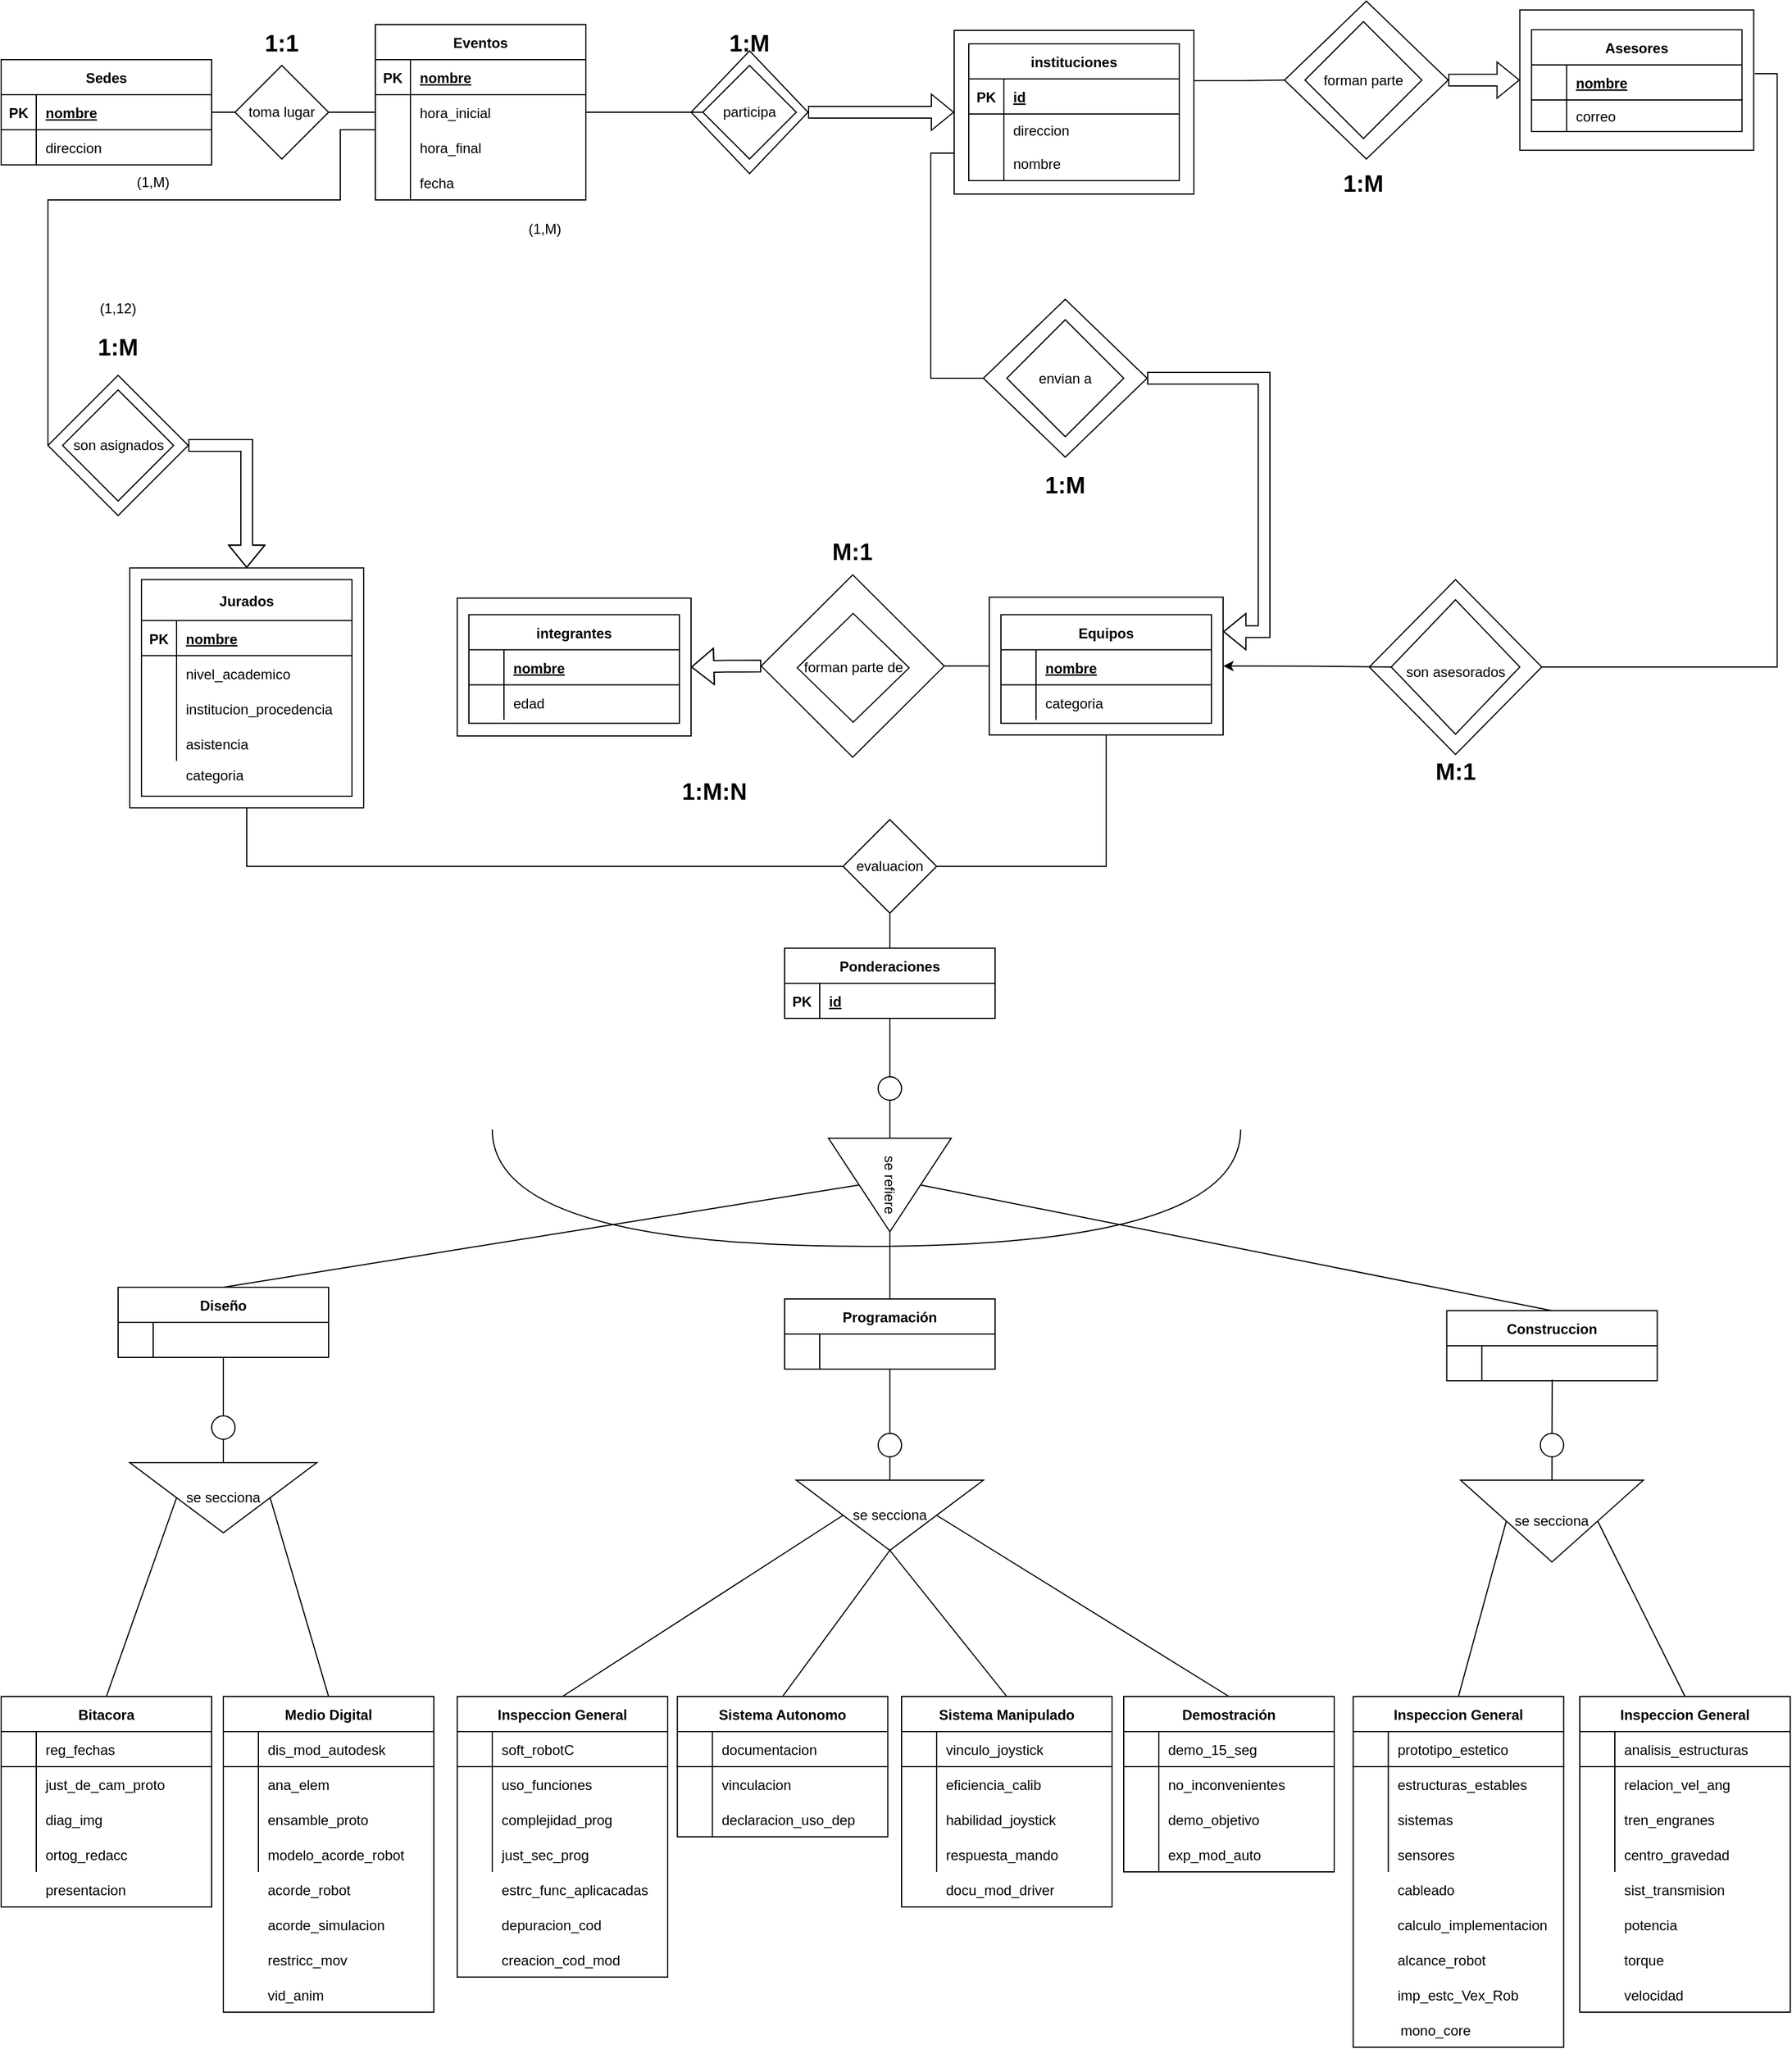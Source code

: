 <mxfile version="20.8.16" type="device"><diagram id="R2lEEEUBdFMjLlhIrx00" name="Page-1"><mxGraphModel dx="1434" dy="836" grid="1" gridSize="10" guides="1" tooltips="1" connect="1" arrows="1" fold="1" page="1" pageScale="1" pageWidth="850" pageHeight="1100" math="0" shadow="0" extFonts="Permanent Marker^https://fonts.googleapis.com/css?family=Permanent+Marker"><root><mxCell id="0"/><mxCell id="1" parent="0"/><mxCell id="2_BN0wmiO2WYAu6o3wSK-16" style="edgeStyle=orthogonalEdgeStyle;rounded=0;orthogonalLoop=1;jettySize=auto;html=1;exitX=1;exitY=0.5;exitDx=0;exitDy=0;entryX=0;entryY=0.5;entryDx=0;entryDy=0;shape=flexArrow;" edge="1" parent="1" source="2_BN0wmiO2WYAu6o3wSK-15" target="2_BN0wmiO2WYAu6o3wSK-14"><mxGeometry relative="1" as="geometry"/></mxCell><mxCell id="2_BN0wmiO2WYAu6o3wSK-15" value="" style="rhombus;whiteSpace=wrap;html=1;" vertex="1" parent="1"><mxGeometry x="590" y="122.5" width="100" height="105" as="geometry"/></mxCell><mxCell id="2_BN0wmiO2WYAu6o3wSK-17" style="edgeStyle=orthogonalEdgeStyle;rounded=0;orthogonalLoop=1;jettySize=auto;html=1;exitX=0;exitY=0.75;exitDx=0;exitDy=0;entryX=0;entryY=0.5;entryDx=0;entryDy=0;endArrow=none;endFill=0;" edge="1" parent="1" source="2_BN0wmiO2WYAu6o3wSK-14" target="tYk4Elk13cnqIPmzngiP-1"><mxGeometry relative="1" as="geometry"/></mxCell><mxCell id="2_BN0wmiO2WYAu6o3wSK-25" style="edgeStyle=orthogonalEdgeStyle;rounded=0;orthogonalLoop=1;jettySize=auto;html=1;exitX=1;exitY=0.25;exitDx=0;exitDy=0;entryX=0;entryY=0.5;entryDx=0;entryDy=0;endArrow=none;endFill=0;" edge="1" parent="1" source="2_BN0wmiO2WYAu6o3wSK-14" target="2_BN0wmiO2WYAu6o3wSK-19"><mxGeometry relative="1" as="geometry"><Array as="points"><mxPoint x="1020" y="148"/><mxPoint x="1060" y="148"/></Array></mxGeometry></mxCell><mxCell id="2_BN0wmiO2WYAu6o3wSK-14" value="" style="rounded=0;whiteSpace=wrap;html=1;" vertex="1" parent="1"><mxGeometry x="815" y="105" width="205" height="140" as="geometry"/></mxCell><mxCell id="2_BN0wmiO2WYAu6o3wSK-31" style="edgeStyle=orthogonalEdgeStyle;rounded=0;orthogonalLoop=1;jettySize=auto;html=1;exitX=0;exitY=0.5;exitDx=0;exitDy=0;entryX=1;entryY=0.5;entryDx=0;entryDy=0;endArrow=block;endFill=0;shape=flexArrow;" edge="1" parent="1" source="SewS82DXxsQsC34-5eS2-10" target="SewS82DXxsQsC34-5eS2-1"><mxGeometry relative="1" as="geometry"/></mxCell><mxCell id="2_BN0wmiO2WYAu6o3wSK-32" style="edgeStyle=orthogonalEdgeStyle;rounded=0;orthogonalLoop=1;jettySize=auto;html=1;exitX=1;exitY=0.5;exitDx=0;exitDy=0;entryX=0;entryY=0.5;entryDx=0;entryDy=0;endArrow=none;endFill=0;" edge="1" parent="1" source="SewS82DXxsQsC34-5eS2-10" target="ePBFKucraxoHLo3uaKmc-99"><mxGeometry relative="1" as="geometry"/></mxCell><mxCell id="SewS82DXxsQsC34-5eS2-10" value="" style="rhombus;whiteSpace=wrap;html=1;" parent="1" vertex="1"><mxGeometry x="650" y="570.68" width="156.5" height="156" as="geometry"/></mxCell><mxCell id="2_BN0wmiO2WYAu6o3wSK-26" style="edgeStyle=orthogonalEdgeStyle;rounded=0;orthogonalLoop=1;jettySize=auto;html=1;exitX=1;exitY=0.5;exitDx=0;exitDy=0;entryX=1.005;entryY=0.454;entryDx=0;entryDy=0;entryPerimeter=0;endArrow=none;endFill=0;" edge="1" parent="1" source="tYk4Elk13cnqIPmzngiP-2" target="ePBFKucraxoHLo3uaKmc-134"><mxGeometry relative="1" as="geometry"/></mxCell><mxCell id="tYk4Elk13cnqIPmzngiP-2" value="" style="rhombus;whiteSpace=wrap;html=1;" parent="1" vertex="1"><mxGeometry x="1170" y="574.75" width="147.5" height="149.5" as="geometry"/></mxCell><mxCell id="2_BN0wmiO2WYAu6o3wSK-18" style="edgeStyle=orthogonalEdgeStyle;rounded=0;orthogonalLoop=1;jettySize=auto;html=1;exitX=1;exitY=0.5;exitDx=0;exitDy=0;entryX=1;entryY=0.25;entryDx=0;entryDy=0;endArrow=block;endFill=0;shape=flexArrow;" edge="1" parent="1" source="tYk4Elk13cnqIPmzngiP-1" target="ePBFKucraxoHLo3uaKmc-99"><mxGeometry relative="1" as="geometry"><Array as="points"><mxPoint x="1080" y="403"/><mxPoint x="1080" y="619"/></Array></mxGeometry></mxCell><mxCell id="tYk4Elk13cnqIPmzngiP-1" value="" style="rhombus;whiteSpace=wrap;html=1;" parent="1" vertex="1"><mxGeometry x="840" y="335" width="140" height="135" as="geometry"/></mxCell><mxCell id="ePBFKucraxoHLo3uaKmc-19" value="Eventos" style="shape=table;startSize=30;container=1;collapsible=1;childLayout=tableLayout;fixedRows=1;rowLines=0;fontStyle=1;align=center;resizeLast=1;" parent="1" vertex="1"><mxGeometry x="320" y="100" width="180" height="150" as="geometry"/></mxCell><mxCell id="ePBFKucraxoHLo3uaKmc-20" value="" style="shape=tableRow;horizontal=0;startSize=0;swimlaneHead=0;swimlaneBody=0;fillColor=none;collapsible=0;dropTarget=0;points=[[0,0.5],[1,0.5]];portConstraint=eastwest;top=0;left=0;right=0;bottom=1;" parent="ePBFKucraxoHLo3uaKmc-19" vertex="1"><mxGeometry y="30" width="180" height="30" as="geometry"/></mxCell><mxCell id="ePBFKucraxoHLo3uaKmc-21" value="PK" style="shape=partialRectangle;connectable=0;fillColor=none;top=0;left=0;bottom=0;right=0;fontStyle=1;overflow=hidden;" parent="ePBFKucraxoHLo3uaKmc-20" vertex="1"><mxGeometry width="30" height="30" as="geometry"><mxRectangle width="30" height="30" as="alternateBounds"/></mxGeometry></mxCell><mxCell id="ePBFKucraxoHLo3uaKmc-22" value="nombre" style="shape=partialRectangle;connectable=0;fillColor=none;top=0;left=0;bottom=0;right=0;align=left;spacingLeft=6;fontStyle=5;overflow=hidden;" parent="ePBFKucraxoHLo3uaKmc-20" vertex="1"><mxGeometry x="30" width="150" height="30" as="geometry"><mxRectangle width="150" height="30" as="alternateBounds"/></mxGeometry></mxCell><mxCell id="ePBFKucraxoHLo3uaKmc-23" value="" style="shape=tableRow;horizontal=0;startSize=0;swimlaneHead=0;swimlaneBody=0;fillColor=none;collapsible=0;dropTarget=0;points=[[0,0.5],[1,0.5]];portConstraint=eastwest;top=0;left=0;right=0;bottom=0;" parent="ePBFKucraxoHLo3uaKmc-19" vertex="1"><mxGeometry y="60" width="180" height="30" as="geometry"/></mxCell><mxCell id="ePBFKucraxoHLo3uaKmc-24" value="" style="shape=partialRectangle;connectable=0;fillColor=none;top=0;left=0;bottom=0;right=0;editable=1;overflow=hidden;" parent="ePBFKucraxoHLo3uaKmc-23" vertex="1"><mxGeometry width="30" height="30" as="geometry"><mxRectangle width="30" height="30" as="alternateBounds"/></mxGeometry></mxCell><mxCell id="ePBFKucraxoHLo3uaKmc-25" value="hora_inicial" style="shape=partialRectangle;connectable=0;fillColor=none;top=0;left=0;bottom=0;right=0;align=left;spacingLeft=6;overflow=hidden;" parent="ePBFKucraxoHLo3uaKmc-23" vertex="1"><mxGeometry x="30" width="150" height="30" as="geometry"><mxRectangle width="150" height="30" as="alternateBounds"/></mxGeometry></mxCell><mxCell id="ePBFKucraxoHLo3uaKmc-26" value="" style="shape=tableRow;horizontal=0;startSize=0;swimlaneHead=0;swimlaneBody=0;fillColor=none;collapsible=0;dropTarget=0;points=[[0,0.5],[1,0.5]];portConstraint=eastwest;top=0;left=0;right=0;bottom=0;" parent="ePBFKucraxoHLo3uaKmc-19" vertex="1"><mxGeometry y="90" width="180" height="30" as="geometry"/></mxCell><mxCell id="ePBFKucraxoHLo3uaKmc-27" value="" style="shape=partialRectangle;connectable=0;fillColor=none;top=0;left=0;bottom=0;right=0;editable=1;overflow=hidden;" parent="ePBFKucraxoHLo3uaKmc-26" vertex="1"><mxGeometry width="30" height="30" as="geometry"><mxRectangle width="30" height="30" as="alternateBounds"/></mxGeometry></mxCell><mxCell id="ePBFKucraxoHLo3uaKmc-28" value="hora_final" style="shape=partialRectangle;connectable=0;fillColor=none;top=0;left=0;bottom=0;right=0;align=left;spacingLeft=6;overflow=hidden;" parent="ePBFKucraxoHLo3uaKmc-26" vertex="1"><mxGeometry x="30" width="150" height="30" as="geometry"><mxRectangle width="150" height="30" as="alternateBounds"/></mxGeometry></mxCell><mxCell id="ePBFKucraxoHLo3uaKmc-29" value="" style="shape=tableRow;horizontal=0;startSize=0;swimlaneHead=0;swimlaneBody=0;fillColor=none;collapsible=0;dropTarget=0;points=[[0,0.5],[1,0.5]];portConstraint=eastwest;top=0;left=0;right=0;bottom=0;" parent="ePBFKucraxoHLo3uaKmc-19" vertex="1"><mxGeometry y="120" width="180" height="30" as="geometry"/></mxCell><mxCell id="ePBFKucraxoHLo3uaKmc-30" value="" style="shape=partialRectangle;connectable=0;fillColor=none;top=0;left=0;bottom=0;right=0;editable=1;overflow=hidden;" parent="ePBFKucraxoHLo3uaKmc-29" vertex="1"><mxGeometry width="30" height="30" as="geometry"><mxRectangle width="30" height="30" as="alternateBounds"/></mxGeometry></mxCell><mxCell id="ePBFKucraxoHLo3uaKmc-31" value="fecha" style="shape=partialRectangle;connectable=0;fillColor=none;top=0;left=0;bottom=0;right=0;align=left;spacingLeft=6;overflow=hidden;" parent="ePBFKucraxoHLo3uaKmc-29" vertex="1"><mxGeometry x="30" width="150" height="30" as="geometry"><mxRectangle width="150" height="30" as="alternateBounds"/></mxGeometry></mxCell><mxCell id="ePBFKucraxoHLo3uaKmc-32" value="Sedes" style="shape=table;startSize=30;container=1;collapsible=1;childLayout=tableLayout;fixedRows=1;rowLines=0;fontStyle=1;align=center;resizeLast=1;" parent="1" vertex="1"><mxGeometry y="130" width="180" height="90" as="geometry"/></mxCell><mxCell id="ePBFKucraxoHLo3uaKmc-33" value="" style="shape=tableRow;horizontal=0;startSize=0;swimlaneHead=0;swimlaneBody=0;fillColor=none;collapsible=0;dropTarget=0;points=[[0,0.5],[1,0.5]];portConstraint=eastwest;top=0;left=0;right=0;bottom=1;" parent="ePBFKucraxoHLo3uaKmc-32" vertex="1"><mxGeometry y="30" width="180" height="30" as="geometry"/></mxCell><mxCell id="ePBFKucraxoHLo3uaKmc-34" value="PK" style="shape=partialRectangle;connectable=0;fillColor=none;top=0;left=0;bottom=0;right=0;fontStyle=1;overflow=hidden;" parent="ePBFKucraxoHLo3uaKmc-33" vertex="1"><mxGeometry width="30" height="30" as="geometry"><mxRectangle width="30" height="30" as="alternateBounds"/></mxGeometry></mxCell><mxCell id="ePBFKucraxoHLo3uaKmc-35" value="nombre" style="shape=partialRectangle;connectable=0;fillColor=none;top=0;left=0;bottom=0;right=0;align=left;spacingLeft=6;fontStyle=5;overflow=hidden;" parent="ePBFKucraxoHLo3uaKmc-33" vertex="1"><mxGeometry x="30" width="150" height="30" as="geometry"><mxRectangle width="150" height="30" as="alternateBounds"/></mxGeometry></mxCell><mxCell id="ePBFKucraxoHLo3uaKmc-36" value="" style="shape=tableRow;horizontal=0;startSize=0;swimlaneHead=0;swimlaneBody=0;fillColor=none;collapsible=0;dropTarget=0;points=[[0,0.5],[1,0.5]];portConstraint=eastwest;top=0;left=0;right=0;bottom=0;" parent="ePBFKucraxoHLo3uaKmc-32" vertex="1"><mxGeometry y="60" width="180" height="30" as="geometry"/></mxCell><mxCell id="ePBFKucraxoHLo3uaKmc-37" value="" style="shape=partialRectangle;connectable=0;fillColor=none;top=0;left=0;bottom=0;right=0;editable=1;overflow=hidden;" parent="ePBFKucraxoHLo3uaKmc-36" vertex="1"><mxGeometry width="30" height="30" as="geometry"><mxRectangle width="30" height="30" as="alternateBounds"/></mxGeometry></mxCell><mxCell id="ePBFKucraxoHLo3uaKmc-38" value="direccion" style="shape=partialRectangle;connectable=0;fillColor=none;top=0;left=0;bottom=0;right=0;align=left;spacingLeft=6;overflow=hidden;" parent="ePBFKucraxoHLo3uaKmc-36" vertex="1"><mxGeometry x="30" width="150" height="30" as="geometry"><mxRectangle width="150" height="30" as="alternateBounds"/></mxGeometry></mxCell><mxCell id="ePBFKucraxoHLo3uaKmc-46" value="toma lugar" style="rhombus;whiteSpace=wrap;html=1;" parent="1" vertex="1"><mxGeometry x="200" y="135" width="80" height="80" as="geometry"/></mxCell><mxCell id="ePBFKucraxoHLo3uaKmc-47" style="edgeStyle=orthogonalEdgeStyle;rounded=0;orthogonalLoop=1;jettySize=auto;html=1;exitX=0;exitY=0.5;exitDx=0;exitDy=0;entryX=1;entryY=0.5;entryDx=0;entryDy=0;endArrow=none;endFill=0;" parent="1" source="ePBFKucraxoHLo3uaKmc-23" target="ePBFKucraxoHLo3uaKmc-46" edge="1"><mxGeometry relative="1" as="geometry"><Array as="points"><mxPoint x="300" y="175"/><mxPoint x="300" y="175"/></Array></mxGeometry></mxCell><mxCell id="ePBFKucraxoHLo3uaKmc-48" style="edgeStyle=orthogonalEdgeStyle;rounded=0;orthogonalLoop=1;jettySize=auto;html=1;exitX=1;exitY=0.5;exitDx=0;exitDy=0;endArrow=none;endFill=0;" parent="1" source="ePBFKucraxoHLo3uaKmc-33" target="ePBFKucraxoHLo3uaKmc-46" edge="1"><mxGeometry relative="1" as="geometry"/></mxCell><mxCell id="ePBFKucraxoHLo3uaKmc-49" value="participa" style="rhombus;whiteSpace=wrap;html=1;" parent="1" vertex="1"><mxGeometry x="600" y="135" width="80" height="80" as="geometry"/></mxCell><mxCell id="ePBFKucraxoHLo3uaKmc-50" style="edgeStyle=orthogonalEdgeStyle;rounded=0;orthogonalLoop=1;jettySize=auto;html=1;exitX=1;exitY=0.5;exitDx=0;exitDy=0;entryX=0;entryY=0.5;entryDx=0;entryDy=0;endArrow=none;endFill=0;" parent="1" source="ePBFKucraxoHLo3uaKmc-23" target="ePBFKucraxoHLo3uaKmc-49" edge="1"><mxGeometry relative="1" as="geometry"/></mxCell><mxCell id="ePBFKucraxoHLo3uaKmc-114" style="edgeStyle=orthogonalEdgeStyle;rounded=0;orthogonalLoop=1;jettySize=auto;html=1;exitX=1;exitY=0.5;exitDx=0;exitDy=0;entryX=0.5;entryY=0;entryDx=0;entryDy=0;strokeWidth=1;startArrow=none;startFill=0;endArrow=classic;endFill=1;shape=flexArrow;" parent="1" source="ePBFKucraxoHLo3uaKmc-65" target="ePBFKucraxoHLo3uaKmc-68" edge="1"><mxGeometry relative="1" as="geometry"><Array as="points"><mxPoint x="210" y="460"/></Array><mxPoint x="260" y="459.75" as="sourcePoint"/></mxGeometry></mxCell><mxCell id="ePBFKucraxoHLo3uaKmc-65" value="" style="rhombus;whiteSpace=wrap;html=1;" parent="1" vertex="1"><mxGeometry x="40" y="400" width="120" height="120" as="geometry"/></mxCell><mxCell id="ePBFKucraxoHLo3uaKmc-66" value="son asignados" style="rhombus;whiteSpace=wrap;html=1;" parent="1" vertex="1"><mxGeometry x="52.5" y="412.5" width="95" height="95" as="geometry"/></mxCell><mxCell id="ePBFKucraxoHLo3uaKmc-67" style="edgeStyle=orthogonalEdgeStyle;rounded=0;orthogonalLoop=1;jettySize=auto;html=1;exitX=0;exitY=0.5;exitDx=0;exitDy=0;entryX=0;entryY=0.5;entryDx=0;entryDy=0;startArrow=none;startFill=0;endArrow=none;endFill=0;" parent="1" source="ePBFKucraxoHLo3uaKmc-23" target="ePBFKucraxoHLo3uaKmc-65" edge="1"><mxGeometry relative="1" as="geometry"><Array as="points"><mxPoint x="320" y="190"/><mxPoint x="290" y="190"/><mxPoint x="290" y="250"/><mxPoint x="40" y="250"/><mxPoint x="40" y="360"/></Array></mxGeometry></mxCell><mxCell id="8k4O-YIesv-EZihGB0kU-120" style="edgeStyle=orthogonalEdgeStyle;rounded=0;orthogonalLoop=1;jettySize=auto;html=1;exitX=0.5;exitY=1;exitDx=0;exitDy=0;entryX=0;entryY=0.5;entryDx=0;entryDy=0;endArrow=none;endFill=0;" parent="1" source="ePBFKucraxoHLo3uaKmc-68" target="8k4O-YIesv-EZihGB0kU-15" edge="1"><mxGeometry relative="1" as="geometry"/></mxCell><mxCell id="ePBFKucraxoHLo3uaKmc-68" value="" style="rounded=0;whiteSpace=wrap;html=1;" parent="1" vertex="1"><mxGeometry x="110" y="564.75" width="200" height="205.25" as="geometry"/></mxCell><mxCell id="ePBFKucraxoHLo3uaKmc-69" value="Jurados" style="shape=table;startSize=35;container=1;collapsible=1;childLayout=tableLayout;fixedRows=1;rowLines=0;fontStyle=1;align=center;resizeLast=1;" parent="1" vertex="1"><mxGeometry x="120" y="574.75" width="180" height="185.25" as="geometry"/></mxCell><mxCell id="ePBFKucraxoHLo3uaKmc-70" value="" style="shape=tableRow;horizontal=0;startSize=0;swimlaneHead=0;swimlaneBody=0;fillColor=none;collapsible=0;dropTarget=0;points=[[0,0.5],[1,0.5]];portConstraint=eastwest;top=0;left=0;right=0;bottom=1;" parent="ePBFKucraxoHLo3uaKmc-69" vertex="1"><mxGeometry y="35" width="180" height="30" as="geometry"/></mxCell><mxCell id="ePBFKucraxoHLo3uaKmc-71" value="PK" style="shape=partialRectangle;connectable=0;fillColor=none;top=0;left=0;bottom=0;right=0;fontStyle=1;overflow=hidden;" parent="ePBFKucraxoHLo3uaKmc-70" vertex="1"><mxGeometry width="30" height="30" as="geometry"><mxRectangle width="30" height="30" as="alternateBounds"/></mxGeometry></mxCell><mxCell id="ePBFKucraxoHLo3uaKmc-72" value="nombre" style="shape=partialRectangle;connectable=0;fillColor=none;top=0;left=0;bottom=0;right=0;align=left;spacingLeft=6;fontStyle=5;overflow=hidden;" parent="ePBFKucraxoHLo3uaKmc-70" vertex="1"><mxGeometry x="30" width="150" height="30" as="geometry"><mxRectangle width="150" height="30" as="alternateBounds"/></mxGeometry></mxCell><mxCell id="ePBFKucraxoHLo3uaKmc-73" value="" style="shape=tableRow;horizontal=0;startSize=0;swimlaneHead=0;swimlaneBody=0;fillColor=none;collapsible=0;dropTarget=0;points=[[0,0.5],[1,0.5]];portConstraint=eastwest;top=0;left=0;right=0;bottom=0;" parent="ePBFKucraxoHLo3uaKmc-69" vertex="1"><mxGeometry y="65" width="180" height="30" as="geometry"/></mxCell><mxCell id="ePBFKucraxoHLo3uaKmc-74" value="" style="shape=partialRectangle;connectable=0;fillColor=none;top=0;left=0;bottom=0;right=0;editable=1;overflow=hidden;" parent="ePBFKucraxoHLo3uaKmc-73" vertex="1"><mxGeometry width="30" height="30" as="geometry"><mxRectangle width="30" height="30" as="alternateBounds"/></mxGeometry></mxCell><mxCell id="ePBFKucraxoHLo3uaKmc-75" value="nivel_academico" style="shape=partialRectangle;connectable=0;fillColor=none;top=0;left=0;bottom=0;right=0;align=left;spacingLeft=6;overflow=hidden;" parent="ePBFKucraxoHLo3uaKmc-73" vertex="1"><mxGeometry x="30" width="150" height="30" as="geometry"><mxRectangle width="150" height="30" as="alternateBounds"/></mxGeometry></mxCell><mxCell id="ePBFKucraxoHLo3uaKmc-76" value="" style="shape=tableRow;horizontal=0;startSize=0;swimlaneHead=0;swimlaneBody=0;fillColor=none;collapsible=0;dropTarget=0;points=[[0,0.5],[1,0.5]];portConstraint=eastwest;top=0;left=0;right=0;bottom=0;" parent="ePBFKucraxoHLo3uaKmc-69" vertex="1"><mxGeometry y="95" width="180" height="30" as="geometry"/></mxCell><mxCell id="ePBFKucraxoHLo3uaKmc-77" value="" style="shape=partialRectangle;connectable=0;fillColor=none;top=0;left=0;bottom=0;right=0;editable=1;overflow=hidden;" parent="ePBFKucraxoHLo3uaKmc-76" vertex="1"><mxGeometry width="30" height="30" as="geometry"><mxRectangle width="30" height="30" as="alternateBounds"/></mxGeometry></mxCell><mxCell id="ePBFKucraxoHLo3uaKmc-78" value="institucion_procedencia" style="shape=partialRectangle;connectable=0;fillColor=none;top=0;left=0;bottom=0;right=0;align=left;spacingLeft=6;overflow=hidden;" parent="ePBFKucraxoHLo3uaKmc-76" vertex="1"><mxGeometry x="30" width="150" height="30" as="geometry"><mxRectangle width="150" height="30" as="alternateBounds"/></mxGeometry></mxCell><mxCell id="ePBFKucraxoHLo3uaKmc-79" value="" style="shape=tableRow;horizontal=0;startSize=0;swimlaneHead=0;swimlaneBody=0;fillColor=none;collapsible=0;dropTarget=0;points=[[0,0.5],[1,0.5]];portConstraint=eastwest;top=0;left=0;right=0;bottom=0;" parent="ePBFKucraxoHLo3uaKmc-69" vertex="1"><mxGeometry y="125" width="180" height="30" as="geometry"/></mxCell><mxCell id="ePBFKucraxoHLo3uaKmc-80" value="" style="shape=partialRectangle;connectable=0;fillColor=none;top=0;left=0;bottom=0;right=0;editable=1;overflow=hidden;" parent="ePBFKucraxoHLo3uaKmc-79" vertex="1"><mxGeometry width="30" height="30" as="geometry"><mxRectangle width="30" height="30" as="alternateBounds"/></mxGeometry></mxCell><mxCell id="ePBFKucraxoHLo3uaKmc-81" value="asistencia" style="shape=partialRectangle;connectable=0;fillColor=none;top=0;left=0;bottom=0;right=0;align=left;spacingLeft=6;overflow=hidden;" parent="ePBFKucraxoHLo3uaKmc-79" vertex="1"><mxGeometry x="30" width="150" height="30" as="geometry"><mxRectangle width="150" height="30" as="alternateBounds"/></mxGeometry></mxCell><mxCell id="ePBFKucraxoHLo3uaKmc-161" style="edgeStyle=orthogonalEdgeStyle;rounded=0;orthogonalLoop=1;jettySize=auto;html=1;exitX=1;exitY=0.5;exitDx=0;exitDy=0;entryX=0;entryY=0.5;entryDx=0;entryDy=0;strokeWidth=1;fontSize=12;startArrow=classic;startFill=1;endArrow=none;endFill=0;" parent="1" source="ePBFKucraxoHLo3uaKmc-99" target="ePBFKucraxoHLo3uaKmc-160" edge="1"><mxGeometry relative="1" as="geometry"><mxPoint x="780" y="653.25" as="sourcePoint"/></mxGeometry></mxCell><mxCell id="8k4O-YIesv-EZihGB0kU-121" style="edgeStyle=orthogonalEdgeStyle;rounded=0;orthogonalLoop=1;jettySize=auto;html=1;exitX=0.5;exitY=1;exitDx=0;exitDy=0;entryX=1;entryY=0.5;entryDx=0;entryDy=0;endArrow=none;endFill=0;" parent="1" source="ePBFKucraxoHLo3uaKmc-99" target="8k4O-YIesv-EZihGB0kU-15" edge="1"><mxGeometry relative="1" as="geometry"/></mxCell><mxCell id="ePBFKucraxoHLo3uaKmc-99" value="" style="rounded=0;whiteSpace=wrap;html=1;" parent="1" vertex="1"><mxGeometry x="845" y="589.75" width="200" height="117.87" as="geometry"/></mxCell><mxCell id="ePBFKucraxoHLo3uaKmc-100" value="Equipos" style="shape=table;startSize=30;container=1;collapsible=1;childLayout=tableLayout;fixedRows=1;rowLines=0;fontStyle=1;align=center;resizeLast=1;" parent="1" vertex="1"><mxGeometry x="855" y="604.75" width="180" height="92.87" as="geometry"><mxRectangle x="650" y="604.75" width="90" height="30" as="alternateBounds"/></mxGeometry></mxCell><mxCell id="ePBFKucraxoHLo3uaKmc-101" value="" style="shape=tableRow;horizontal=0;startSize=0;swimlaneHead=0;swimlaneBody=0;fillColor=none;collapsible=0;dropTarget=0;points=[[0,0.5],[1,0.5]];portConstraint=eastwest;top=0;left=0;right=0;bottom=1;" parent="ePBFKucraxoHLo3uaKmc-100" vertex="1"><mxGeometry y="30" width="180" height="30" as="geometry"/></mxCell><mxCell id="ePBFKucraxoHLo3uaKmc-102" value="" style="shape=partialRectangle;connectable=0;fillColor=none;top=0;left=0;bottom=0;right=0;fontStyle=1;overflow=hidden;" parent="ePBFKucraxoHLo3uaKmc-101" vertex="1"><mxGeometry width="30" height="30" as="geometry"><mxRectangle width="30" height="30" as="alternateBounds"/></mxGeometry></mxCell><mxCell id="ePBFKucraxoHLo3uaKmc-103" value="nombre" style="shape=partialRectangle;connectable=0;fillColor=none;top=0;left=0;bottom=0;right=0;align=left;spacingLeft=6;fontStyle=5;overflow=hidden;" parent="ePBFKucraxoHLo3uaKmc-101" vertex="1"><mxGeometry x="30" width="150" height="30" as="geometry"><mxRectangle width="150" height="30" as="alternateBounds"/></mxGeometry></mxCell><mxCell id="ePBFKucraxoHLo3uaKmc-104" value="" style="shape=tableRow;horizontal=0;startSize=0;swimlaneHead=0;swimlaneBody=0;fillColor=none;collapsible=0;dropTarget=0;points=[[0,0.5],[1,0.5]];portConstraint=eastwest;top=0;left=0;right=0;bottom=0;" parent="ePBFKucraxoHLo3uaKmc-100" vertex="1"><mxGeometry y="60" width="180" height="30" as="geometry"/></mxCell><mxCell id="ePBFKucraxoHLo3uaKmc-105" value="" style="shape=partialRectangle;connectable=0;fillColor=none;top=0;left=0;bottom=0;right=0;editable=1;overflow=hidden;" parent="ePBFKucraxoHLo3uaKmc-104" vertex="1"><mxGeometry width="30" height="30" as="geometry"><mxRectangle width="30" height="30" as="alternateBounds"/></mxGeometry></mxCell><mxCell id="ePBFKucraxoHLo3uaKmc-106" value="categoria" style="shape=partialRectangle;connectable=0;fillColor=none;top=0;left=0;bottom=0;right=0;align=left;spacingLeft=6;overflow=hidden;" parent="ePBFKucraxoHLo3uaKmc-104" vertex="1"><mxGeometry x="30" width="150" height="30" as="geometry"><mxRectangle width="150" height="30" as="alternateBounds"/></mxGeometry></mxCell><mxCell id="ePBFKucraxoHLo3uaKmc-115" value="envian a" style="rhombus;whiteSpace=wrap;html=1;" parent="1" vertex="1"><mxGeometry x="860" y="352.5" width="100" height="100" as="geometry"/></mxCell><mxCell id="ePBFKucraxoHLo3uaKmc-134" value="" style="rounded=0;whiteSpace=wrap;html=1;" parent="1" vertex="1"><mxGeometry x="1298.75" y="87.5" width="200" height="120" as="geometry"/></mxCell><mxCell id="ePBFKucraxoHLo3uaKmc-135" value="Asesores" style="shape=table;startSize=30;container=1;collapsible=1;childLayout=tableLayout;fixedRows=1;rowLines=0;fontStyle=1;align=center;resizeLast=1;" parent="1" vertex="1"><mxGeometry x="1308.75" y="104.5" width="180" height="87" as="geometry"/></mxCell><mxCell id="ePBFKucraxoHLo3uaKmc-136" value="" style="shape=tableRow;horizontal=0;startSize=0;swimlaneHead=0;swimlaneBody=0;fillColor=none;collapsible=0;dropTarget=0;points=[[0,0.5],[1,0.5]];portConstraint=eastwest;top=0;left=0;right=0;bottom=1;" parent="ePBFKucraxoHLo3uaKmc-135" vertex="1"><mxGeometry y="30" width="180" height="30" as="geometry"/></mxCell><mxCell id="ePBFKucraxoHLo3uaKmc-137" value="" style="shape=partialRectangle;connectable=0;fillColor=none;top=0;left=0;bottom=0;right=0;fontStyle=1;overflow=hidden;" parent="ePBFKucraxoHLo3uaKmc-136" vertex="1"><mxGeometry width="30" height="30" as="geometry"><mxRectangle width="30" height="30" as="alternateBounds"/></mxGeometry></mxCell><mxCell id="ePBFKucraxoHLo3uaKmc-138" value="nombre" style="shape=partialRectangle;connectable=0;fillColor=none;top=0;left=0;bottom=0;right=0;align=left;spacingLeft=6;fontStyle=5;overflow=hidden;" parent="ePBFKucraxoHLo3uaKmc-136" vertex="1"><mxGeometry x="30" width="150" height="30" as="geometry"><mxRectangle width="150" height="30" as="alternateBounds"/></mxGeometry></mxCell><mxCell id="ePBFKucraxoHLo3uaKmc-139" value="" style="shape=tableRow;horizontal=0;startSize=0;swimlaneHead=0;swimlaneBody=0;fillColor=none;collapsible=0;dropTarget=0;points=[[0,0.5],[1,0.5]];portConstraint=eastwest;top=0;left=0;right=0;bottom=0;" parent="ePBFKucraxoHLo3uaKmc-135" vertex="1"><mxGeometry y="60" width="180" height="27" as="geometry"/></mxCell><mxCell id="ePBFKucraxoHLo3uaKmc-140" value="" style="shape=partialRectangle;connectable=0;fillColor=none;top=0;left=0;bottom=0;right=0;editable=1;overflow=hidden;" parent="ePBFKucraxoHLo3uaKmc-139" vertex="1"><mxGeometry width="30" height="27" as="geometry"><mxRectangle width="30" height="27" as="alternateBounds"/></mxGeometry></mxCell><mxCell id="ePBFKucraxoHLo3uaKmc-141" value="correo" style="shape=partialRectangle;connectable=0;fillColor=none;top=0;left=0;bottom=0;right=0;align=left;spacingLeft=6;overflow=hidden;" parent="ePBFKucraxoHLo3uaKmc-139" vertex="1"><mxGeometry x="30" width="150" height="27" as="geometry"><mxRectangle width="150" height="27" as="alternateBounds"/></mxGeometry></mxCell><mxCell id="ePBFKucraxoHLo3uaKmc-152" value="&lt;b&gt;&lt;font style=&quot;font-size: 20px;&quot;&gt;1:1&lt;/font&gt;&lt;/b&gt;" style="text;html=1;strokeColor=none;fillColor=none;align=center;verticalAlign=middle;whiteSpace=wrap;rounded=0;" parent="1" vertex="1"><mxGeometry x="210" y="100" width="60" height="30" as="geometry"/></mxCell><mxCell id="ePBFKucraxoHLo3uaKmc-153" value="&lt;b&gt;&lt;font style=&quot;font-size: 20px;&quot;&gt;1:M&lt;/font&gt;&lt;/b&gt;" style="text;html=1;strokeColor=none;fillColor=none;align=center;verticalAlign=middle;whiteSpace=wrap;rounded=0;" parent="1" vertex="1"><mxGeometry x="610" y="100" width="60" height="30" as="geometry"/></mxCell><mxCell id="ePBFKucraxoHLo3uaKmc-154" value="&lt;b&gt;&lt;font style=&quot;font-size: 20px;&quot;&gt;1:M&lt;/font&gt;&lt;/b&gt;" style="text;html=1;strokeColor=none;fillColor=none;align=center;verticalAlign=middle;whiteSpace=wrap;rounded=0;" parent="1" vertex="1"><mxGeometry x="70" y="360" width="60" height="30" as="geometry"/></mxCell><mxCell id="ePBFKucraxoHLo3uaKmc-160" value="&lt;font style=&quot;font-size: 12px;&quot;&gt;son&lt;/font&gt;&lt;font style=&quot;font-size: 12px;&quot;&gt;&amp;nbsp;&lt;/font&gt;&lt;font style=&quot;font-size: 12px;&quot;&gt;asesorados&lt;/font&gt;" style="rhombus;whiteSpace=wrap;html=1;fontSize=20;" parent="1" vertex="1"><mxGeometry x="1188.75" y="592" width="110" height="115" as="geometry"/></mxCell><mxCell id="ePBFKucraxoHLo3uaKmc-163" value="&lt;b&gt;&lt;font style=&quot;font-size: 20px;&quot;&gt;1:M&lt;/font&gt;&lt;/b&gt;" style="text;html=1;strokeColor=none;fillColor=none;align=center;verticalAlign=middle;whiteSpace=wrap;rounded=0;fontSize=12;" parent="1" vertex="1"><mxGeometry x="880" y="477.5" width="60" height="30" as="geometry"/></mxCell><mxCell id="ePBFKucraxoHLo3uaKmc-164" value="&lt;b&gt;&lt;font style=&quot;font-size: 20px;&quot;&gt;M:1&lt;/font&gt;&lt;/b&gt;" style="text;html=1;strokeColor=none;fillColor=none;align=center;verticalAlign=middle;whiteSpace=wrap;rounded=0;" parent="1" vertex="1"><mxGeometry x="1213.75" y="722.5" width="60" height="30" as="geometry"/></mxCell><mxCell id="2_BN0wmiO2WYAu6o3wSK-142" value="" style="edgeStyle=orthogonalEdgeStyle;rounded=0;orthogonalLoop=1;jettySize=auto;html=1;endArrow=none;endFill=0;" edge="1" parent="1" source="8k4O-YIesv-EZihGB0kU-2" target="8k4O-YIesv-EZihGB0kU-25"><mxGeometry relative="1" as="geometry"/></mxCell><mxCell id="8k4O-YIesv-EZihGB0kU-2" value="Ponderaciones" style="shape=table;startSize=30;container=1;collapsible=1;childLayout=tableLayout;fixedRows=1;rowLines=0;fontStyle=1;align=center;resizeLast=1;" parent="1" vertex="1"><mxGeometry x="670" y="890" width="180" height="60" as="geometry"/></mxCell><mxCell id="8k4O-YIesv-EZihGB0kU-3" value="" style="shape=tableRow;horizontal=0;startSize=0;swimlaneHead=0;swimlaneBody=0;fillColor=none;collapsible=0;dropTarget=0;points=[[0,0.5],[1,0.5]];portConstraint=eastwest;top=0;left=0;right=0;bottom=1;" parent="8k4O-YIesv-EZihGB0kU-2" vertex="1"><mxGeometry y="30" width="180" height="30" as="geometry"/></mxCell><mxCell id="8k4O-YIesv-EZihGB0kU-4" value="PK" style="shape=partialRectangle;connectable=0;fillColor=none;top=0;left=0;bottom=0;right=0;fontStyle=1;overflow=hidden;" parent="8k4O-YIesv-EZihGB0kU-3" vertex="1"><mxGeometry width="30" height="30" as="geometry"><mxRectangle width="30" height="30" as="alternateBounds"/></mxGeometry></mxCell><mxCell id="8k4O-YIesv-EZihGB0kU-5" value="id" style="shape=partialRectangle;connectable=0;fillColor=none;top=0;left=0;bottom=0;right=0;align=left;spacingLeft=6;fontStyle=5;overflow=hidden;" parent="8k4O-YIesv-EZihGB0kU-3" vertex="1"><mxGeometry x="30" width="150" height="30" as="geometry"><mxRectangle width="150" height="30" as="alternateBounds"/></mxGeometry></mxCell><mxCell id="8k4O-YIesv-EZihGB0kU-122" style="edgeStyle=orthogonalEdgeStyle;rounded=0;orthogonalLoop=1;jettySize=auto;html=1;exitX=0.5;exitY=1;exitDx=0;exitDy=0;entryX=0.5;entryY=0;entryDx=0;entryDy=0;endArrow=none;endFill=0;" parent="1" source="8k4O-YIesv-EZihGB0kU-15" target="8k4O-YIesv-EZihGB0kU-2" edge="1"><mxGeometry relative="1" as="geometry"/></mxCell><mxCell id="8k4O-YIesv-EZihGB0kU-15" value="evaluacion" style="rhombus;whiteSpace=wrap;html=1;" parent="1" vertex="1"><mxGeometry x="720" y="780" width="80" height="80" as="geometry"/></mxCell><mxCell id="8k4O-YIesv-EZihGB0kU-105" style="rounded=0;orthogonalLoop=1;jettySize=auto;html=1;exitX=0.5;exitY=1;exitDx=0;exitDy=0;entryX=0.5;entryY=0;entryDx=0;entryDy=0;endArrow=none;endFill=0;" parent="1" source="8k4O-YIesv-EZihGB0kU-21" target="EJTT3qlJeaWkR1X7wbFM-50" edge="1"><mxGeometry relative="1" as="geometry"><mxPoint x="270" y="1220" as="targetPoint"/></mxGeometry></mxCell><mxCell id="8k4O-YIesv-EZihGB0kU-106" style="rounded=0;orthogonalLoop=1;jettySize=auto;html=1;exitX=0.5;exitY=0;exitDx=0;exitDy=0;entryX=0.5;entryY=0;entryDx=0;entryDy=0;endArrow=none;endFill=0;" parent="1" source="8k4O-YIesv-EZihGB0kU-21" target="EJTT3qlJeaWkR1X7wbFM-76" edge="1"><mxGeometry relative="1" as="geometry"><mxPoint x="790" y="1185" as="targetPoint"/></mxGeometry></mxCell><mxCell id="2_BN0wmiO2WYAu6o3wSK-138" style="edgeStyle=orthogonalEdgeStyle;rounded=0;orthogonalLoop=1;jettySize=auto;html=1;exitX=1;exitY=0.5;exitDx=0;exitDy=0;entryX=0.5;entryY=0;entryDx=0;entryDy=0;endArrow=none;endFill=0;" edge="1" parent="1" source="8k4O-YIesv-EZihGB0kU-21" target="EJTT3qlJeaWkR1X7wbFM-63"><mxGeometry relative="1" as="geometry"/></mxCell><mxCell id="8k4O-YIesv-EZihGB0kU-21" value="se refiere" style="triangle;whiteSpace=wrap;html=1;rotation=90;" parent="1" vertex="1"><mxGeometry x="720" y="1040" width="80" height="105" as="geometry"/></mxCell><mxCell id="2_BN0wmiO2WYAu6o3wSK-143" style="edgeStyle=orthogonalEdgeStyle;rounded=0;orthogonalLoop=1;jettySize=auto;html=1;exitX=0.5;exitY=1;exitDx=0;exitDy=0;entryX=0;entryY=0.5;entryDx=0;entryDy=0;endArrow=none;endFill=0;" edge="1" parent="1" source="8k4O-YIesv-EZihGB0kU-25" target="8k4O-YIesv-EZihGB0kU-21"><mxGeometry relative="1" as="geometry"/></mxCell><mxCell id="8k4O-YIesv-EZihGB0kU-25" value="" style="ellipse;whiteSpace=wrap;html=1;aspect=fixed;" parent="1" vertex="1"><mxGeometry x="750" y="1000" width="20" height="20" as="geometry"/></mxCell><mxCell id="8k4O-YIesv-EZihGB0kU-118" value="" style="endArrow=none;html=1;rounded=0;edgeStyle=orthogonalEdgeStyle;curved=1;" parent="1" edge="1"><mxGeometry width="50" height="50" relative="1" as="geometry"><mxPoint x="420" y="1045" as="sourcePoint"/><mxPoint x="1060" y="1045" as="targetPoint"/><Array as="points"><mxPoint x="420" y="1145"/><mxPoint x="1060" y="1145"/></Array></mxGeometry></mxCell><mxCell id="8k4O-YIesv-EZihGB0kU-123" value="(1,M)" style="text;html=1;strokeColor=none;fillColor=none;align=center;verticalAlign=middle;whiteSpace=wrap;rounded=0;" parent="1" vertex="1"><mxGeometry x="100" y="220" width="60" height="30" as="geometry"/></mxCell><mxCell id="8k4O-YIesv-EZihGB0kU-124" value="(1,M)" style="text;html=1;strokeColor=none;fillColor=none;align=center;verticalAlign=middle;whiteSpace=wrap;rounded=0;" parent="1" vertex="1"><mxGeometry x="435" y="260" width="60" height="30" as="geometry"/></mxCell><mxCell id="8k4O-YIesv-EZihGB0kU-129" value="(1,12)" style="text;html=1;strokeColor=none;fillColor=none;align=center;verticalAlign=middle;whiteSpace=wrap;rounded=0;" parent="1" vertex="1"><mxGeometry x="70" y="327.5" width="60" height="30" as="geometry"/></mxCell><mxCell id="8k4O-YIesv-EZihGB0kU-131" value="&lt;b&gt;&lt;font style=&quot;font-size: 20px;&quot;&gt;1:M:N&lt;/font&gt;&lt;/b&gt;" style="text;html=1;strokeColor=none;fillColor=none;align=center;verticalAlign=middle;whiteSpace=wrap;rounded=0;" parent="1" vertex="1"><mxGeometry x="580" y="740" width="60" height="30" as="geometry"/></mxCell><mxCell id="EJTT3qlJeaWkR1X7wbFM-50" value="Diseño" style="shape=table;startSize=30;container=1;collapsible=1;childLayout=tableLayout;fixedRows=1;rowLines=0;fontStyle=1;align=center;resizeLast=1;" parent="1" vertex="1"><mxGeometry x="100" y="1180" width="180" height="60" as="geometry"/></mxCell><mxCell id="EJTT3qlJeaWkR1X7wbFM-57" value="" style="shape=tableRow;horizontal=0;startSize=0;swimlaneHead=0;swimlaneBody=0;fillColor=none;collapsible=0;dropTarget=0;points=[[0,0.5],[1,0.5]];portConstraint=eastwest;top=0;left=0;right=0;bottom=0;" parent="EJTT3qlJeaWkR1X7wbFM-50" vertex="1"><mxGeometry y="30" width="180" height="30" as="geometry"/></mxCell><mxCell id="EJTT3qlJeaWkR1X7wbFM-58" value="" style="shape=partialRectangle;connectable=0;fillColor=none;top=0;left=0;bottom=0;right=0;editable=1;overflow=hidden;" parent="EJTT3qlJeaWkR1X7wbFM-57" vertex="1"><mxGeometry width="30" height="30" as="geometry"><mxRectangle width="30" height="30" as="alternateBounds"/></mxGeometry></mxCell><mxCell id="EJTT3qlJeaWkR1X7wbFM-59" value="" style="shape=partialRectangle;connectable=0;fillColor=none;top=0;left=0;bottom=0;right=0;align=left;spacingLeft=6;overflow=hidden;" parent="EJTT3qlJeaWkR1X7wbFM-57" vertex="1"><mxGeometry x="30" width="150" height="30" as="geometry"><mxRectangle width="150" height="30" as="alternateBounds"/></mxGeometry></mxCell><mxCell id="EJTT3qlJeaWkR1X7wbFM-107" style="edgeStyle=none;rounded=0;orthogonalLoop=1;jettySize=auto;html=1;entryX=0;entryY=0.5;entryDx=0;entryDy=0;endArrow=none;endFill=0;startArrow=none;" parent="1" source="EJTT3qlJeaWkR1X7wbFM-108" target="EJTT3qlJeaWkR1X7wbFM-106" edge="1"><mxGeometry relative="1" as="geometry"/></mxCell><mxCell id="EJTT3qlJeaWkR1X7wbFM-63" value="Programación" style="shape=table;startSize=30;container=1;collapsible=1;childLayout=tableLayout;fixedRows=1;rowLines=0;fontStyle=1;align=center;resizeLast=1;" parent="1" vertex="1"><mxGeometry x="670" y="1190" width="180" height="60" as="geometry"/></mxCell><mxCell id="EJTT3qlJeaWkR1X7wbFM-67" value="" style="shape=tableRow;horizontal=0;startSize=0;swimlaneHead=0;swimlaneBody=0;fillColor=none;collapsible=0;dropTarget=0;points=[[0,0.5],[1,0.5]];portConstraint=eastwest;top=0;left=0;right=0;bottom=0;" parent="EJTT3qlJeaWkR1X7wbFM-63" vertex="1"><mxGeometry y="30" width="180" height="30" as="geometry"/></mxCell><mxCell id="EJTT3qlJeaWkR1X7wbFM-68" value="" style="shape=partialRectangle;connectable=0;fillColor=none;top=0;left=0;bottom=0;right=0;editable=1;overflow=hidden;" parent="EJTT3qlJeaWkR1X7wbFM-67" vertex="1"><mxGeometry width="30" height="30" as="geometry"><mxRectangle width="30" height="30" as="alternateBounds"/></mxGeometry></mxCell><mxCell id="EJTT3qlJeaWkR1X7wbFM-69" value="" style="shape=partialRectangle;connectable=0;fillColor=none;top=0;left=0;bottom=0;right=0;align=left;spacingLeft=6;overflow=hidden;" parent="EJTT3qlJeaWkR1X7wbFM-67" vertex="1"><mxGeometry x="30" width="150" height="30" as="geometry"><mxRectangle width="150" height="30" as="alternateBounds"/></mxGeometry></mxCell><mxCell id="EJTT3qlJeaWkR1X7wbFM-76" value="Construccion" style="shape=table;startSize=30;container=1;collapsible=1;childLayout=tableLayout;fixedRows=1;rowLines=0;fontStyle=1;align=center;resizeLast=1;" parent="1" vertex="1"><mxGeometry x="1236.25" y="1200" width="180" height="60" as="geometry"/></mxCell><mxCell id="EJTT3qlJeaWkR1X7wbFM-83" value="" style="shape=tableRow;horizontal=0;startSize=0;swimlaneHead=0;swimlaneBody=0;fillColor=none;collapsible=0;dropTarget=0;points=[[0,0.5],[1,0.5]];portConstraint=eastwest;top=0;left=0;right=0;bottom=0;" parent="EJTT3qlJeaWkR1X7wbFM-76" vertex="1"><mxGeometry y="30" width="180" height="30" as="geometry"/></mxCell><mxCell id="EJTT3qlJeaWkR1X7wbFM-84" value="" style="shape=partialRectangle;connectable=0;fillColor=none;top=0;left=0;bottom=0;right=0;editable=1;overflow=hidden;" parent="EJTT3qlJeaWkR1X7wbFM-83" vertex="1"><mxGeometry width="30" height="30" as="geometry"><mxRectangle width="30" height="30" as="alternateBounds"/></mxGeometry></mxCell><mxCell id="EJTT3qlJeaWkR1X7wbFM-85" value="" style="shape=partialRectangle;connectable=0;fillColor=none;top=0;left=0;bottom=0;right=0;align=left;spacingLeft=6;overflow=hidden;" parent="EJTT3qlJeaWkR1X7wbFM-83" vertex="1"><mxGeometry x="30" width="150" height="30" as="geometry"><mxRectangle width="150" height="30" as="alternateBounds"/></mxGeometry></mxCell><mxCell id="EJTT3qlJeaWkR1X7wbFM-122" style="edgeStyle=none;rounded=0;orthogonalLoop=1;jettySize=auto;html=1;exitX=0.5;exitY=1;exitDx=0;exitDy=0;entryX=0.5;entryY=0;entryDx=0;entryDy=0;endArrow=none;endFill=0;" parent="1" source="EJTT3qlJeaWkR1X7wbFM-106" target="2_BN0wmiO2WYAu6o3wSK-60" edge="1"><mxGeometry relative="1" as="geometry"><mxPoint x="560" y="1485" as="targetPoint"/></mxGeometry></mxCell><mxCell id="EJTT3qlJeaWkR1X7wbFM-126" style="edgeStyle=none;rounded=0;orthogonalLoop=1;jettySize=auto;html=1;exitX=0.5;exitY=0;exitDx=0;exitDy=0;entryX=0.5;entryY=0;entryDx=0;entryDy=0;endArrow=none;endFill=0;" parent="1" source="EJTT3qlJeaWkR1X7wbFM-106" target="2_BN0wmiO2WYAu6o3wSK-99" edge="1"><mxGeometry relative="1" as="geometry"><mxPoint x="970" y="1485" as="targetPoint"/></mxGeometry></mxCell><mxCell id="EJTT3qlJeaWkR1X7wbFM-128" style="edgeStyle=none;rounded=0;orthogonalLoop=1;jettySize=auto;html=1;exitX=1;exitY=0.5;exitDx=0;exitDy=0;entryX=0.5;entryY=0;entryDx=0;entryDy=0;endArrow=none;endFill=0;" parent="1" source="EJTT3qlJeaWkR1X7wbFM-106" target="2_BN0wmiO2WYAu6o3wSK-86" edge="1"><mxGeometry relative="1" as="geometry"><mxPoint x="820" y="1485" as="targetPoint"/></mxGeometry></mxCell><mxCell id="EJTT3qlJeaWkR1X7wbFM-131" style="edgeStyle=none;rounded=0;orthogonalLoop=1;jettySize=auto;html=1;exitX=1;exitY=0.5;exitDx=0;exitDy=0;entryX=0.5;entryY=0;entryDx=0;entryDy=0;endArrow=none;endFill=0;" parent="1" source="EJTT3qlJeaWkR1X7wbFM-106" target="2_BN0wmiO2WYAu6o3wSK-73" edge="1"><mxGeometry relative="1" as="geometry"><mxPoint x="690" y="1485" as="targetPoint"/></mxGeometry></mxCell><mxCell id="EJTT3qlJeaWkR1X7wbFM-106" value="se secciona" style="triangle;whiteSpace=wrap;html=1;direction=south;" parent="1" vertex="1"><mxGeometry x="680" y="1345" width="160" height="60" as="geometry"/></mxCell><mxCell id="EJTT3qlJeaWkR1X7wbFM-110" value="" style="edgeStyle=none;rounded=0;orthogonalLoop=1;jettySize=auto;html=1;entryX=0.5;entryY=0;entryDx=0;entryDy=0;endArrow=none;endFill=0;" parent="1" source="EJTT3qlJeaWkR1X7wbFM-63" target="EJTT3qlJeaWkR1X7wbFM-108" edge="1"><mxGeometry relative="1" as="geometry"><mxPoint x="760" y="1285" as="sourcePoint"/><mxPoint x="760" y="1345" as="targetPoint"/></mxGeometry></mxCell><mxCell id="EJTT3qlJeaWkR1X7wbFM-108" value="" style="ellipse;whiteSpace=wrap;html=1;aspect=fixed;" parent="1" vertex="1"><mxGeometry x="750" y="1305" width="20" height="20" as="geometry"/></mxCell><mxCell id="EJTT3qlJeaWkR1X7wbFM-113" style="edgeStyle=none;rounded=0;orthogonalLoop=1;jettySize=auto;html=1;exitX=0.5;exitY=0;exitDx=0;exitDy=0;entryX=0.5;entryY=1;entryDx=0;entryDy=0;endArrow=none;endFill=0;" parent="1" source="EJTT3qlJeaWkR1X7wbFM-111" target="EJTT3qlJeaWkR1X7wbFM-50" edge="1"><mxGeometry relative="1" as="geometry"/></mxCell><mxCell id="EJTT3qlJeaWkR1X7wbFM-117" style="edgeStyle=none;rounded=0;orthogonalLoop=1;jettySize=auto;html=1;exitX=0.5;exitY=1;exitDx=0;exitDy=0;entryX=0;entryY=0.5;entryDx=0;entryDy=0;endArrow=none;endFill=0;" parent="1" source="EJTT3qlJeaWkR1X7wbFM-111" target="EJTT3qlJeaWkR1X7wbFM-116" edge="1"><mxGeometry relative="1" as="geometry"/></mxCell><mxCell id="EJTT3qlJeaWkR1X7wbFM-111" value="" style="ellipse;whiteSpace=wrap;html=1;aspect=fixed;" parent="1" vertex="1"><mxGeometry x="180" y="1290" width="20" height="20" as="geometry"/></mxCell><mxCell id="EJTT3qlJeaWkR1X7wbFM-115" style="edgeStyle=none;rounded=0;orthogonalLoop=1;jettySize=auto;html=1;exitX=0.5;exitY=0;exitDx=0;exitDy=0;entryX=0.501;entryY=0.967;entryDx=0;entryDy=0;entryPerimeter=0;endArrow=none;endFill=0;" parent="1" source="EJTT3qlJeaWkR1X7wbFM-112" target="EJTT3qlJeaWkR1X7wbFM-83" edge="1"><mxGeometry relative="1" as="geometry"/></mxCell><mxCell id="EJTT3qlJeaWkR1X7wbFM-119" style="edgeStyle=none;rounded=0;orthogonalLoop=1;jettySize=auto;html=1;exitX=0.5;exitY=1;exitDx=0;exitDy=0;entryX=0;entryY=0.5;entryDx=0;entryDy=0;endArrow=none;endFill=0;" parent="1" source="EJTT3qlJeaWkR1X7wbFM-112" target="EJTT3qlJeaWkR1X7wbFM-118" edge="1"><mxGeometry relative="1" as="geometry"/></mxCell><mxCell id="EJTT3qlJeaWkR1X7wbFM-112" value="" style="ellipse;whiteSpace=wrap;html=1;aspect=fixed;" parent="1" vertex="1"><mxGeometry x="1316.25" y="1305" width="20" height="20" as="geometry"/></mxCell><mxCell id="EJTT3qlJeaWkR1X7wbFM-120" style="edgeStyle=none;rounded=0;orthogonalLoop=1;jettySize=auto;html=1;exitX=0.5;exitY=1;exitDx=0;exitDy=0;entryX=0.5;entryY=0;entryDx=0;entryDy=0;endArrow=none;endFill=0;" parent="1" source="EJTT3qlJeaWkR1X7wbFM-116" target="2_BN0wmiO2WYAu6o3wSK-34" edge="1"><mxGeometry relative="1" as="geometry"><mxPoint x="70" y="1510" as="targetPoint"/></mxGeometry></mxCell><mxCell id="EJTT3qlJeaWkR1X7wbFM-121" style="edgeStyle=none;rounded=0;orthogonalLoop=1;jettySize=auto;html=1;exitX=0.5;exitY=0;exitDx=0;exitDy=0;entryX=0.5;entryY=0;entryDx=0;entryDy=0;endArrow=none;endFill=0;" parent="1" source="EJTT3qlJeaWkR1X7wbFM-116" target="2_BN0wmiO2WYAu6o3wSK-47" edge="1"><mxGeometry relative="1" as="geometry"><mxPoint x="220" y="1510" as="targetPoint"/></mxGeometry></mxCell><mxCell id="EJTT3qlJeaWkR1X7wbFM-116" value="se secciona" style="triangle;whiteSpace=wrap;html=1;direction=south;" parent="1" vertex="1"><mxGeometry x="110" y="1330" width="160" height="60" as="geometry"/></mxCell><mxCell id="EJTT3qlJeaWkR1X7wbFM-129" style="edgeStyle=none;rounded=0;orthogonalLoop=1;jettySize=auto;html=1;exitX=0.5;exitY=1;exitDx=0;exitDy=0;entryX=0.5;entryY=0;entryDx=0;entryDy=0;endArrow=none;endFill=0;" parent="1" source="EJTT3qlJeaWkR1X7wbFM-118" target="2_BN0wmiO2WYAu6o3wSK-112" edge="1"><mxGeometry relative="1" as="geometry"><mxPoint x="1272.5" y="1485" as="targetPoint"/></mxGeometry></mxCell><mxCell id="EJTT3qlJeaWkR1X7wbFM-130" style="edgeStyle=none;rounded=0;orthogonalLoop=1;jettySize=auto;html=1;exitX=0.5;exitY=0;exitDx=0;exitDy=0;entryX=0.5;entryY=0;entryDx=0;entryDy=0;endArrow=none;endFill=0;" parent="1" source="EJTT3qlJeaWkR1X7wbFM-118" target="2_BN0wmiO2WYAu6o3wSK-176" edge="1"><mxGeometry relative="1" as="geometry"><mxPoint x="1440" y="1530" as="targetPoint"/></mxGeometry></mxCell><mxCell id="EJTT3qlJeaWkR1X7wbFM-118" value="se secciona" style="triangle;whiteSpace=wrap;html=1;direction=south;" parent="1" vertex="1"><mxGeometry x="1248.13" y="1345" width="156.25" height="70" as="geometry"/></mxCell><mxCell id="SewS82DXxsQsC34-5eS2-1" value="" style="rounded=0;whiteSpace=wrap;html=1;" parent="1" vertex="1"><mxGeometry x="390" y="590.57" width="200" height="117.87" as="geometry"/></mxCell><mxCell id="SewS82DXxsQsC34-5eS2-2" value="integrantes" style="shape=table;startSize=30;container=1;collapsible=1;childLayout=tableLayout;fixedRows=1;rowLines=0;fontStyle=1;align=center;resizeLast=1;" parent="1" vertex="1"><mxGeometry x="400" y="604.75" width="180" height="92.87" as="geometry"><mxRectangle x="650" y="604.75" width="90" height="30" as="alternateBounds"/></mxGeometry></mxCell><mxCell id="SewS82DXxsQsC34-5eS2-3" value="" style="shape=tableRow;horizontal=0;startSize=0;swimlaneHead=0;swimlaneBody=0;fillColor=none;collapsible=0;dropTarget=0;points=[[0,0.5],[1,0.5]];portConstraint=eastwest;top=0;left=0;right=0;bottom=1;" parent="SewS82DXxsQsC34-5eS2-2" vertex="1"><mxGeometry y="30" width="180" height="30" as="geometry"/></mxCell><mxCell id="SewS82DXxsQsC34-5eS2-4" value="" style="shape=partialRectangle;connectable=0;fillColor=none;top=0;left=0;bottom=0;right=0;fontStyle=1;overflow=hidden;" parent="SewS82DXxsQsC34-5eS2-3" vertex="1"><mxGeometry width="30" height="30" as="geometry"><mxRectangle width="30" height="30" as="alternateBounds"/></mxGeometry></mxCell><mxCell id="SewS82DXxsQsC34-5eS2-5" value="nombre" style="shape=partialRectangle;connectable=0;fillColor=none;top=0;left=0;bottom=0;right=0;align=left;spacingLeft=6;fontStyle=5;overflow=hidden;" parent="SewS82DXxsQsC34-5eS2-3" vertex="1"><mxGeometry x="30" width="150" height="30" as="geometry"><mxRectangle width="150" height="30" as="alternateBounds"/></mxGeometry></mxCell><mxCell id="SewS82DXxsQsC34-5eS2-6" value="" style="shape=tableRow;horizontal=0;startSize=0;swimlaneHead=0;swimlaneBody=0;fillColor=none;collapsible=0;dropTarget=0;points=[[0,0.5],[1,0.5]];portConstraint=eastwest;top=0;left=0;right=0;bottom=0;" parent="SewS82DXxsQsC34-5eS2-2" vertex="1"><mxGeometry y="60" width="180" height="30" as="geometry"/></mxCell><mxCell id="SewS82DXxsQsC34-5eS2-7" value="" style="shape=partialRectangle;connectable=0;fillColor=none;top=0;left=0;bottom=0;right=0;editable=1;overflow=hidden;" parent="SewS82DXxsQsC34-5eS2-6" vertex="1"><mxGeometry width="30" height="30" as="geometry"><mxRectangle width="30" height="30" as="alternateBounds"/></mxGeometry></mxCell><mxCell id="SewS82DXxsQsC34-5eS2-8" value="edad" style="shape=partialRectangle;connectable=0;fillColor=none;top=0;left=0;bottom=0;right=0;align=left;spacingLeft=6;overflow=hidden;" parent="SewS82DXxsQsC34-5eS2-6" vertex="1"><mxGeometry x="30" width="150" height="30" as="geometry"><mxRectangle width="150" height="30" as="alternateBounds"/></mxGeometry></mxCell><mxCell id="SewS82DXxsQsC34-5eS2-9" value="forman parte de" style="rhombus;whiteSpace=wrap;html=1;" parent="1" vertex="1"><mxGeometry x="680.75" y="603.68" width="95.75" height="93" as="geometry"/></mxCell><mxCell id="2_BN0wmiO2WYAu6o3wSK-1" value="instituciones" style="shape=table;startSize=30;container=1;collapsible=1;childLayout=tableLayout;fixedRows=1;rowLines=0;fontStyle=1;align=center;resizeLast=1;" vertex="1" parent="1"><mxGeometry x="827.5" y="116.5" width="180" height="117" as="geometry"/></mxCell><mxCell id="2_BN0wmiO2WYAu6o3wSK-2" value="" style="shape=tableRow;horizontal=0;startSize=0;swimlaneHead=0;swimlaneBody=0;fillColor=none;collapsible=0;dropTarget=0;points=[[0,0.5],[1,0.5]];portConstraint=eastwest;top=0;left=0;right=0;bottom=1;" vertex="1" parent="2_BN0wmiO2WYAu6o3wSK-1"><mxGeometry y="30" width="180" height="30" as="geometry"/></mxCell><mxCell id="2_BN0wmiO2WYAu6o3wSK-3" value="PK" style="shape=partialRectangle;connectable=0;fillColor=none;top=0;left=0;bottom=0;right=0;fontStyle=1;overflow=hidden;" vertex="1" parent="2_BN0wmiO2WYAu6o3wSK-2"><mxGeometry width="30" height="30" as="geometry"><mxRectangle width="30" height="30" as="alternateBounds"/></mxGeometry></mxCell><mxCell id="2_BN0wmiO2WYAu6o3wSK-4" value="id" style="shape=partialRectangle;connectable=0;fillColor=none;top=0;left=0;bottom=0;right=0;align=left;spacingLeft=6;fontStyle=5;overflow=hidden;" vertex="1" parent="2_BN0wmiO2WYAu6o3wSK-2"><mxGeometry x="30" width="150" height="30" as="geometry"><mxRectangle width="150" height="30" as="alternateBounds"/></mxGeometry></mxCell><mxCell id="2_BN0wmiO2WYAu6o3wSK-5" value="" style="shape=tableRow;horizontal=0;startSize=0;swimlaneHead=0;swimlaneBody=0;fillColor=none;collapsible=0;dropTarget=0;points=[[0,0.5],[1,0.5]];portConstraint=eastwest;top=0;left=0;right=0;bottom=0;" vertex="1" parent="2_BN0wmiO2WYAu6o3wSK-1"><mxGeometry y="60" width="180" height="27" as="geometry"/></mxCell><mxCell id="2_BN0wmiO2WYAu6o3wSK-6" value="" style="shape=partialRectangle;connectable=0;fillColor=none;top=0;left=0;bottom=0;right=0;editable=1;overflow=hidden;" vertex="1" parent="2_BN0wmiO2WYAu6o3wSK-5"><mxGeometry width="30" height="27" as="geometry"><mxRectangle width="30" height="27" as="alternateBounds"/></mxGeometry></mxCell><mxCell id="2_BN0wmiO2WYAu6o3wSK-7" value="direccion" style="shape=partialRectangle;connectable=0;fillColor=none;top=0;left=0;bottom=0;right=0;align=left;spacingLeft=6;overflow=hidden;" vertex="1" parent="2_BN0wmiO2WYAu6o3wSK-5"><mxGeometry x="30" width="150" height="27" as="geometry"><mxRectangle width="150" height="27" as="alternateBounds"/></mxGeometry></mxCell><mxCell id="2_BN0wmiO2WYAu6o3wSK-8" value="" style="shape=tableRow;horizontal=0;startSize=0;swimlaneHead=0;swimlaneBody=0;fillColor=none;collapsible=0;dropTarget=0;points=[[0,0.5],[1,0.5]];portConstraint=eastwest;top=0;left=0;right=0;bottom=0;" vertex="1" parent="2_BN0wmiO2WYAu6o3wSK-1"><mxGeometry y="87" width="180" height="30" as="geometry"/></mxCell><mxCell id="2_BN0wmiO2WYAu6o3wSK-9" value="" style="shape=partialRectangle;connectable=0;fillColor=none;top=0;left=0;bottom=0;right=0;editable=1;overflow=hidden;" vertex="1" parent="2_BN0wmiO2WYAu6o3wSK-8"><mxGeometry width="30" height="30" as="geometry"><mxRectangle width="30" height="30" as="alternateBounds"/></mxGeometry></mxCell><mxCell id="2_BN0wmiO2WYAu6o3wSK-10" value="nombre" style="shape=partialRectangle;connectable=0;fillColor=none;top=0;left=0;bottom=0;right=0;align=left;spacingLeft=6;overflow=hidden;" vertex="1" parent="2_BN0wmiO2WYAu6o3wSK-8"><mxGeometry x="30" width="150" height="30" as="geometry"><mxRectangle width="150" height="30" as="alternateBounds"/></mxGeometry></mxCell><mxCell id="2_BN0wmiO2WYAu6o3wSK-24" style="edgeStyle=orthogonalEdgeStyle;shape=flexArrow;rounded=0;orthogonalLoop=1;jettySize=auto;html=1;exitX=1;exitY=0.5;exitDx=0;exitDy=0;endArrow=block;endFill=0;entryX=0;entryY=0.5;entryDx=0;entryDy=0;" edge="1" parent="1" source="2_BN0wmiO2WYAu6o3wSK-19" target="ePBFKucraxoHLo3uaKmc-134"><mxGeometry relative="1" as="geometry"><mxPoint x="1380" y="125" as="targetPoint"/></mxGeometry></mxCell><mxCell id="2_BN0wmiO2WYAu6o3wSK-19" value="" style="rhombus;whiteSpace=wrap;html=1;" vertex="1" parent="1"><mxGeometry x="1097.5" y="80" width="140" height="135" as="geometry"/></mxCell><mxCell id="2_BN0wmiO2WYAu6o3wSK-20" value="forman parte" style="rhombus;whiteSpace=wrap;html=1;" vertex="1" parent="1"><mxGeometry x="1115" y="97.5" width="100" height="100" as="geometry"/></mxCell><mxCell id="2_BN0wmiO2WYAu6o3wSK-28" value="&lt;b&gt;&lt;font style=&quot;font-size: 20px;&quot;&gt;1:M&lt;/font&gt;&lt;/b&gt;" style="text;html=1;strokeColor=none;fillColor=none;align=center;verticalAlign=middle;whiteSpace=wrap;rounded=0;fontSize=12;" vertex="1" parent="1"><mxGeometry x="1135" y="220" width="60" height="30" as="geometry"/></mxCell><mxCell id="2_BN0wmiO2WYAu6o3wSK-30" value="categoria" style="shape=partialRectangle;connectable=0;fillColor=none;top=0;left=0;bottom=0;right=0;align=left;spacingLeft=6;overflow=hidden;" vertex="1" parent="1"><mxGeometry x="150" y="726.68" width="150" height="30" as="geometry"><mxRectangle width="150" height="30" as="alternateBounds"/></mxGeometry></mxCell><mxCell id="2_BN0wmiO2WYAu6o3wSK-33" value="&lt;b&gt;&lt;font style=&quot;font-size: 20px;&quot;&gt;M:1&lt;/font&gt;&lt;/b&gt;" style="text;html=1;strokeColor=none;fillColor=none;align=center;verticalAlign=middle;whiteSpace=wrap;rounded=0;" vertex="1" parent="1"><mxGeometry x="698.25" y="535" width="60" height="30" as="geometry"/></mxCell><mxCell id="2_BN0wmiO2WYAu6o3wSK-34" value="Bitacora" style="shape=table;startSize=30;container=1;collapsible=1;childLayout=tableLayout;fixedRows=1;rowLines=0;fontStyle=1;align=center;resizeLast=1;" vertex="1" parent="1"><mxGeometry y="1530" width="180" height="180" as="geometry"/></mxCell><mxCell id="2_BN0wmiO2WYAu6o3wSK-35" value="" style="shape=tableRow;horizontal=0;startSize=0;swimlaneHead=0;swimlaneBody=0;fillColor=none;collapsible=0;dropTarget=0;points=[[0,0.5],[1,0.5]];portConstraint=eastwest;top=0;left=0;right=0;bottom=1;" vertex="1" parent="2_BN0wmiO2WYAu6o3wSK-34"><mxGeometry y="30" width="180" height="30" as="geometry"/></mxCell><mxCell id="2_BN0wmiO2WYAu6o3wSK-36" value="" style="shape=partialRectangle;connectable=0;fillColor=none;top=0;left=0;bottom=0;right=0;fontStyle=1;overflow=hidden;" vertex="1" parent="2_BN0wmiO2WYAu6o3wSK-35"><mxGeometry width="30" height="30" as="geometry"><mxRectangle width="30" height="30" as="alternateBounds"/></mxGeometry></mxCell><mxCell id="2_BN0wmiO2WYAu6o3wSK-37" value="reg_fechas" style="shape=partialRectangle;connectable=0;fillColor=none;top=0;left=0;bottom=0;right=0;align=left;spacingLeft=6;fontStyle=0;overflow=hidden;" vertex="1" parent="2_BN0wmiO2WYAu6o3wSK-35"><mxGeometry x="30" width="150" height="30" as="geometry"><mxRectangle width="150" height="30" as="alternateBounds"/></mxGeometry></mxCell><mxCell id="2_BN0wmiO2WYAu6o3wSK-38" value="" style="shape=tableRow;horizontal=0;startSize=0;swimlaneHead=0;swimlaneBody=0;fillColor=none;collapsible=0;dropTarget=0;points=[[0,0.5],[1,0.5]];portConstraint=eastwest;top=0;left=0;right=0;bottom=0;" vertex="1" parent="2_BN0wmiO2WYAu6o3wSK-34"><mxGeometry y="60" width="180" height="30" as="geometry"/></mxCell><mxCell id="2_BN0wmiO2WYAu6o3wSK-39" value="" style="shape=partialRectangle;connectable=0;fillColor=none;top=0;left=0;bottom=0;right=0;editable=1;overflow=hidden;" vertex="1" parent="2_BN0wmiO2WYAu6o3wSK-38"><mxGeometry width="30" height="30" as="geometry"><mxRectangle width="30" height="30" as="alternateBounds"/></mxGeometry></mxCell><mxCell id="2_BN0wmiO2WYAu6o3wSK-40" value="just_de_cam_proto" style="shape=partialRectangle;connectable=0;fillColor=none;top=0;left=0;bottom=0;right=0;align=left;spacingLeft=6;overflow=hidden;" vertex="1" parent="2_BN0wmiO2WYAu6o3wSK-38"><mxGeometry x="30" width="150" height="30" as="geometry"><mxRectangle width="150" height="30" as="alternateBounds"/></mxGeometry></mxCell><mxCell id="2_BN0wmiO2WYAu6o3wSK-41" value="" style="shape=tableRow;horizontal=0;startSize=0;swimlaneHead=0;swimlaneBody=0;fillColor=none;collapsible=0;dropTarget=0;points=[[0,0.5],[1,0.5]];portConstraint=eastwest;top=0;left=0;right=0;bottom=0;" vertex="1" parent="2_BN0wmiO2WYAu6o3wSK-34"><mxGeometry y="90" width="180" height="30" as="geometry"/></mxCell><mxCell id="2_BN0wmiO2WYAu6o3wSK-42" value="" style="shape=partialRectangle;connectable=0;fillColor=none;top=0;left=0;bottom=0;right=0;editable=1;overflow=hidden;" vertex="1" parent="2_BN0wmiO2WYAu6o3wSK-41"><mxGeometry width="30" height="30" as="geometry"><mxRectangle width="30" height="30" as="alternateBounds"/></mxGeometry></mxCell><mxCell id="2_BN0wmiO2WYAu6o3wSK-43" value="diag_img" style="shape=partialRectangle;connectable=0;fillColor=none;top=0;left=0;bottom=0;right=0;align=left;spacingLeft=6;overflow=hidden;" vertex="1" parent="2_BN0wmiO2WYAu6o3wSK-41"><mxGeometry x="30" width="150" height="30" as="geometry"><mxRectangle width="150" height="30" as="alternateBounds"/></mxGeometry></mxCell><mxCell id="2_BN0wmiO2WYAu6o3wSK-44" value="" style="shape=tableRow;horizontal=0;startSize=0;swimlaneHead=0;swimlaneBody=0;fillColor=none;collapsible=0;dropTarget=0;points=[[0,0.5],[1,0.5]];portConstraint=eastwest;top=0;left=0;right=0;bottom=0;" vertex="1" parent="2_BN0wmiO2WYAu6o3wSK-34"><mxGeometry y="120" width="180" height="30" as="geometry"/></mxCell><mxCell id="2_BN0wmiO2WYAu6o3wSK-45" value="" style="shape=partialRectangle;connectable=0;fillColor=none;top=0;left=0;bottom=0;right=0;editable=1;overflow=hidden;" vertex="1" parent="2_BN0wmiO2WYAu6o3wSK-44"><mxGeometry width="30" height="30" as="geometry"><mxRectangle width="30" height="30" as="alternateBounds"/></mxGeometry></mxCell><mxCell id="2_BN0wmiO2WYAu6o3wSK-46" value="ortog_redacc" style="shape=partialRectangle;connectable=0;fillColor=none;top=0;left=0;bottom=0;right=0;align=left;spacingLeft=6;overflow=hidden;" vertex="1" parent="2_BN0wmiO2WYAu6o3wSK-44"><mxGeometry x="30" width="150" height="30" as="geometry"><mxRectangle width="150" height="30" as="alternateBounds"/></mxGeometry></mxCell><mxCell id="2_BN0wmiO2WYAu6o3wSK-47" value="Medio Digital" style="shape=table;startSize=30;container=1;collapsible=1;childLayout=tableLayout;fixedRows=1;rowLines=0;fontStyle=1;align=center;resizeLast=1;" vertex="1" parent="1"><mxGeometry x="190" y="1530" width="180" height="270" as="geometry"/></mxCell><mxCell id="2_BN0wmiO2WYAu6o3wSK-48" value="" style="shape=tableRow;horizontal=0;startSize=0;swimlaneHead=0;swimlaneBody=0;fillColor=none;collapsible=0;dropTarget=0;points=[[0,0.5],[1,0.5]];portConstraint=eastwest;top=0;left=0;right=0;bottom=1;" vertex="1" parent="2_BN0wmiO2WYAu6o3wSK-47"><mxGeometry y="30" width="180" height="30" as="geometry"/></mxCell><mxCell id="2_BN0wmiO2WYAu6o3wSK-49" value="" style="shape=partialRectangle;connectable=0;fillColor=none;top=0;left=0;bottom=0;right=0;fontStyle=1;overflow=hidden;" vertex="1" parent="2_BN0wmiO2WYAu6o3wSK-48"><mxGeometry width="30" height="30" as="geometry"><mxRectangle width="30" height="30" as="alternateBounds"/></mxGeometry></mxCell><mxCell id="2_BN0wmiO2WYAu6o3wSK-50" value="dis_mod_autodesk" style="shape=partialRectangle;connectable=0;fillColor=none;top=0;left=0;bottom=0;right=0;align=left;spacingLeft=6;fontStyle=0;overflow=hidden;" vertex="1" parent="2_BN0wmiO2WYAu6o3wSK-48"><mxGeometry x="30" width="150" height="30" as="geometry"><mxRectangle width="150" height="30" as="alternateBounds"/></mxGeometry></mxCell><mxCell id="2_BN0wmiO2WYAu6o3wSK-51" value="" style="shape=tableRow;horizontal=0;startSize=0;swimlaneHead=0;swimlaneBody=0;fillColor=none;collapsible=0;dropTarget=0;points=[[0,0.5],[1,0.5]];portConstraint=eastwest;top=0;left=0;right=0;bottom=0;" vertex="1" parent="2_BN0wmiO2WYAu6o3wSK-47"><mxGeometry y="60" width="180" height="30" as="geometry"/></mxCell><mxCell id="2_BN0wmiO2WYAu6o3wSK-52" value="" style="shape=partialRectangle;connectable=0;fillColor=none;top=0;left=0;bottom=0;right=0;editable=1;overflow=hidden;" vertex="1" parent="2_BN0wmiO2WYAu6o3wSK-51"><mxGeometry width="30" height="30" as="geometry"><mxRectangle width="30" height="30" as="alternateBounds"/></mxGeometry></mxCell><mxCell id="2_BN0wmiO2WYAu6o3wSK-53" value="ana_elem" style="shape=partialRectangle;connectable=0;fillColor=none;top=0;left=0;bottom=0;right=0;align=left;spacingLeft=6;overflow=hidden;" vertex="1" parent="2_BN0wmiO2WYAu6o3wSK-51"><mxGeometry x="30" width="150" height="30" as="geometry"><mxRectangle width="150" height="30" as="alternateBounds"/></mxGeometry></mxCell><mxCell id="2_BN0wmiO2WYAu6o3wSK-54" value="" style="shape=tableRow;horizontal=0;startSize=0;swimlaneHead=0;swimlaneBody=0;fillColor=none;collapsible=0;dropTarget=0;points=[[0,0.5],[1,0.5]];portConstraint=eastwest;top=0;left=0;right=0;bottom=0;" vertex="1" parent="2_BN0wmiO2WYAu6o3wSK-47"><mxGeometry y="90" width="180" height="30" as="geometry"/></mxCell><mxCell id="2_BN0wmiO2WYAu6o3wSK-55" value="" style="shape=partialRectangle;connectable=0;fillColor=none;top=0;left=0;bottom=0;right=0;editable=1;overflow=hidden;" vertex="1" parent="2_BN0wmiO2WYAu6o3wSK-54"><mxGeometry width="30" height="30" as="geometry"><mxRectangle width="30" height="30" as="alternateBounds"/></mxGeometry></mxCell><mxCell id="2_BN0wmiO2WYAu6o3wSK-56" value="ensamble_proto" style="shape=partialRectangle;connectable=0;fillColor=none;top=0;left=0;bottom=0;right=0;align=left;spacingLeft=6;overflow=hidden;" vertex="1" parent="2_BN0wmiO2WYAu6o3wSK-54"><mxGeometry x="30" width="150" height="30" as="geometry"><mxRectangle width="150" height="30" as="alternateBounds"/></mxGeometry></mxCell><mxCell id="2_BN0wmiO2WYAu6o3wSK-57" value="" style="shape=tableRow;horizontal=0;startSize=0;swimlaneHead=0;swimlaneBody=0;fillColor=none;collapsible=0;dropTarget=0;points=[[0,0.5],[1,0.5]];portConstraint=eastwest;top=0;left=0;right=0;bottom=0;" vertex="1" parent="2_BN0wmiO2WYAu6o3wSK-47"><mxGeometry y="120" width="180" height="30" as="geometry"/></mxCell><mxCell id="2_BN0wmiO2WYAu6o3wSK-58" value="" style="shape=partialRectangle;connectable=0;fillColor=none;top=0;left=0;bottom=0;right=0;editable=1;overflow=hidden;" vertex="1" parent="2_BN0wmiO2WYAu6o3wSK-57"><mxGeometry width="30" height="30" as="geometry"><mxRectangle width="30" height="30" as="alternateBounds"/></mxGeometry></mxCell><mxCell id="2_BN0wmiO2WYAu6o3wSK-59" value="modelo_acorde_robot" style="shape=partialRectangle;connectable=0;fillColor=none;top=0;left=0;bottom=0;right=0;align=left;spacingLeft=6;overflow=hidden;" vertex="1" parent="2_BN0wmiO2WYAu6o3wSK-57"><mxGeometry x="30" width="150" height="30" as="geometry"><mxRectangle width="150" height="30" as="alternateBounds"/></mxGeometry></mxCell><mxCell id="2_BN0wmiO2WYAu6o3wSK-60" value="Inspeccion General" style="shape=table;startSize=30;container=1;collapsible=1;childLayout=tableLayout;fixedRows=1;rowLines=0;fontStyle=1;align=center;resizeLast=1;" vertex="1" parent="1"><mxGeometry x="390" y="1530" width="180" height="240" as="geometry"/></mxCell><mxCell id="2_BN0wmiO2WYAu6o3wSK-61" value="" style="shape=tableRow;horizontal=0;startSize=0;swimlaneHead=0;swimlaneBody=0;fillColor=none;collapsible=0;dropTarget=0;points=[[0,0.5],[1,0.5]];portConstraint=eastwest;top=0;left=0;right=0;bottom=1;" vertex="1" parent="2_BN0wmiO2WYAu6o3wSK-60"><mxGeometry y="30" width="180" height="30" as="geometry"/></mxCell><mxCell id="2_BN0wmiO2WYAu6o3wSK-62" value="" style="shape=partialRectangle;connectable=0;fillColor=none;top=0;left=0;bottom=0;right=0;fontStyle=1;overflow=hidden;" vertex="1" parent="2_BN0wmiO2WYAu6o3wSK-61"><mxGeometry width="30" height="30" as="geometry"><mxRectangle width="30" height="30" as="alternateBounds"/></mxGeometry></mxCell><mxCell id="2_BN0wmiO2WYAu6o3wSK-63" value="soft_robotC" style="shape=partialRectangle;connectable=0;fillColor=none;top=0;left=0;bottom=0;right=0;align=left;spacingLeft=6;fontStyle=0;overflow=hidden;" vertex="1" parent="2_BN0wmiO2WYAu6o3wSK-61"><mxGeometry x="30" width="150" height="30" as="geometry"><mxRectangle width="150" height="30" as="alternateBounds"/></mxGeometry></mxCell><mxCell id="2_BN0wmiO2WYAu6o3wSK-64" value="" style="shape=tableRow;horizontal=0;startSize=0;swimlaneHead=0;swimlaneBody=0;fillColor=none;collapsible=0;dropTarget=0;points=[[0,0.5],[1,0.5]];portConstraint=eastwest;top=0;left=0;right=0;bottom=0;" vertex="1" parent="2_BN0wmiO2WYAu6o3wSK-60"><mxGeometry y="60" width="180" height="30" as="geometry"/></mxCell><mxCell id="2_BN0wmiO2WYAu6o3wSK-65" value="" style="shape=partialRectangle;connectable=0;fillColor=none;top=0;left=0;bottom=0;right=0;editable=1;overflow=hidden;" vertex="1" parent="2_BN0wmiO2WYAu6o3wSK-64"><mxGeometry width="30" height="30" as="geometry"><mxRectangle width="30" height="30" as="alternateBounds"/></mxGeometry></mxCell><mxCell id="2_BN0wmiO2WYAu6o3wSK-66" value="uso_funciones" style="shape=partialRectangle;connectable=0;fillColor=none;top=0;left=0;bottom=0;right=0;align=left;spacingLeft=6;overflow=hidden;" vertex="1" parent="2_BN0wmiO2WYAu6o3wSK-64"><mxGeometry x="30" width="150" height="30" as="geometry"><mxRectangle width="150" height="30" as="alternateBounds"/></mxGeometry></mxCell><mxCell id="2_BN0wmiO2WYAu6o3wSK-67" value="" style="shape=tableRow;horizontal=0;startSize=0;swimlaneHead=0;swimlaneBody=0;fillColor=none;collapsible=0;dropTarget=0;points=[[0,0.5],[1,0.5]];portConstraint=eastwest;top=0;left=0;right=0;bottom=0;" vertex="1" parent="2_BN0wmiO2WYAu6o3wSK-60"><mxGeometry y="90" width="180" height="30" as="geometry"/></mxCell><mxCell id="2_BN0wmiO2WYAu6o3wSK-68" value="" style="shape=partialRectangle;connectable=0;fillColor=none;top=0;left=0;bottom=0;right=0;editable=1;overflow=hidden;" vertex="1" parent="2_BN0wmiO2WYAu6o3wSK-67"><mxGeometry width="30" height="30" as="geometry"><mxRectangle width="30" height="30" as="alternateBounds"/></mxGeometry></mxCell><mxCell id="2_BN0wmiO2WYAu6o3wSK-69" value="complejidad_prog" style="shape=partialRectangle;connectable=0;fillColor=none;top=0;left=0;bottom=0;right=0;align=left;spacingLeft=6;overflow=hidden;" vertex="1" parent="2_BN0wmiO2WYAu6o3wSK-67"><mxGeometry x="30" width="150" height="30" as="geometry"><mxRectangle width="150" height="30" as="alternateBounds"/></mxGeometry></mxCell><mxCell id="2_BN0wmiO2WYAu6o3wSK-70" value="" style="shape=tableRow;horizontal=0;startSize=0;swimlaneHead=0;swimlaneBody=0;fillColor=none;collapsible=0;dropTarget=0;points=[[0,0.5],[1,0.5]];portConstraint=eastwest;top=0;left=0;right=0;bottom=0;" vertex="1" parent="2_BN0wmiO2WYAu6o3wSK-60"><mxGeometry y="120" width="180" height="30" as="geometry"/></mxCell><mxCell id="2_BN0wmiO2WYAu6o3wSK-71" value="" style="shape=partialRectangle;connectable=0;fillColor=none;top=0;left=0;bottom=0;right=0;editable=1;overflow=hidden;" vertex="1" parent="2_BN0wmiO2WYAu6o3wSK-70"><mxGeometry width="30" height="30" as="geometry"><mxRectangle width="30" height="30" as="alternateBounds"/></mxGeometry></mxCell><mxCell id="2_BN0wmiO2WYAu6o3wSK-72" value="just_sec_prog" style="shape=partialRectangle;connectable=0;fillColor=none;top=0;left=0;bottom=0;right=0;align=left;spacingLeft=6;overflow=hidden;" vertex="1" parent="2_BN0wmiO2WYAu6o3wSK-70"><mxGeometry x="30" width="150" height="30" as="geometry"><mxRectangle width="150" height="30" as="alternateBounds"/></mxGeometry></mxCell><mxCell id="2_BN0wmiO2WYAu6o3wSK-73" value="Sistema Autonomo" style="shape=table;startSize=30;container=1;collapsible=1;childLayout=tableLayout;fixedRows=1;rowLines=0;fontStyle=1;align=center;resizeLast=1;" vertex="1" parent="1"><mxGeometry x="578.25" y="1530" width="180" height="120" as="geometry"/></mxCell><mxCell id="2_BN0wmiO2WYAu6o3wSK-74" value="" style="shape=tableRow;horizontal=0;startSize=0;swimlaneHead=0;swimlaneBody=0;fillColor=none;collapsible=0;dropTarget=0;points=[[0,0.5],[1,0.5]];portConstraint=eastwest;top=0;left=0;right=0;bottom=1;" vertex="1" parent="2_BN0wmiO2WYAu6o3wSK-73"><mxGeometry y="30" width="180" height="30" as="geometry"/></mxCell><mxCell id="2_BN0wmiO2WYAu6o3wSK-75" value="" style="shape=partialRectangle;connectable=0;fillColor=none;top=0;left=0;bottom=0;right=0;fontStyle=1;overflow=hidden;" vertex="1" parent="2_BN0wmiO2WYAu6o3wSK-74"><mxGeometry width="30" height="30" as="geometry"><mxRectangle width="30" height="30" as="alternateBounds"/></mxGeometry></mxCell><mxCell id="2_BN0wmiO2WYAu6o3wSK-76" value="documentacion" style="shape=partialRectangle;connectable=0;fillColor=none;top=0;left=0;bottom=0;right=0;align=left;spacingLeft=6;fontStyle=0;overflow=hidden;" vertex="1" parent="2_BN0wmiO2WYAu6o3wSK-74"><mxGeometry x="30" width="150" height="30" as="geometry"><mxRectangle width="150" height="30" as="alternateBounds"/></mxGeometry></mxCell><mxCell id="2_BN0wmiO2WYAu6o3wSK-77" value="" style="shape=tableRow;horizontal=0;startSize=0;swimlaneHead=0;swimlaneBody=0;fillColor=none;collapsible=0;dropTarget=0;points=[[0,0.5],[1,0.5]];portConstraint=eastwest;top=0;left=0;right=0;bottom=0;" vertex="1" parent="2_BN0wmiO2WYAu6o3wSK-73"><mxGeometry y="60" width="180" height="30" as="geometry"/></mxCell><mxCell id="2_BN0wmiO2WYAu6o3wSK-78" value="" style="shape=partialRectangle;connectable=0;fillColor=none;top=0;left=0;bottom=0;right=0;editable=1;overflow=hidden;" vertex="1" parent="2_BN0wmiO2WYAu6o3wSK-77"><mxGeometry width="30" height="30" as="geometry"><mxRectangle width="30" height="30" as="alternateBounds"/></mxGeometry></mxCell><mxCell id="2_BN0wmiO2WYAu6o3wSK-79" value="vinculacion" style="shape=partialRectangle;connectable=0;fillColor=none;top=0;left=0;bottom=0;right=0;align=left;spacingLeft=6;overflow=hidden;" vertex="1" parent="2_BN0wmiO2WYAu6o3wSK-77"><mxGeometry x="30" width="150" height="30" as="geometry"><mxRectangle width="150" height="30" as="alternateBounds"/></mxGeometry></mxCell><mxCell id="2_BN0wmiO2WYAu6o3wSK-80" value="" style="shape=tableRow;horizontal=0;startSize=0;swimlaneHead=0;swimlaneBody=0;fillColor=none;collapsible=0;dropTarget=0;points=[[0,0.5],[1,0.5]];portConstraint=eastwest;top=0;left=0;right=0;bottom=0;" vertex="1" parent="2_BN0wmiO2WYAu6o3wSK-73"><mxGeometry y="90" width="180" height="30" as="geometry"/></mxCell><mxCell id="2_BN0wmiO2WYAu6o3wSK-81" value="" style="shape=partialRectangle;connectable=0;fillColor=none;top=0;left=0;bottom=0;right=0;editable=1;overflow=hidden;" vertex="1" parent="2_BN0wmiO2WYAu6o3wSK-80"><mxGeometry width="30" height="30" as="geometry"><mxRectangle width="30" height="30" as="alternateBounds"/></mxGeometry></mxCell><mxCell id="2_BN0wmiO2WYAu6o3wSK-82" value="declaracion_uso_dep" style="shape=partialRectangle;connectable=0;fillColor=none;top=0;left=0;bottom=0;right=0;align=left;spacingLeft=6;overflow=hidden;" vertex="1" parent="2_BN0wmiO2WYAu6o3wSK-80"><mxGeometry x="30" width="150" height="30" as="geometry"><mxRectangle width="150" height="30" as="alternateBounds"/></mxGeometry></mxCell><mxCell id="2_BN0wmiO2WYAu6o3wSK-86" value="Sistema Manipulado" style="shape=table;startSize=30;container=1;collapsible=1;childLayout=tableLayout;fixedRows=1;rowLines=0;fontStyle=1;align=center;resizeLast=1;" vertex="1" parent="1"><mxGeometry x="770" y="1530" width="180" height="180" as="geometry"/></mxCell><mxCell id="2_BN0wmiO2WYAu6o3wSK-87" value="" style="shape=tableRow;horizontal=0;startSize=0;swimlaneHead=0;swimlaneBody=0;fillColor=none;collapsible=0;dropTarget=0;points=[[0,0.5],[1,0.5]];portConstraint=eastwest;top=0;left=0;right=0;bottom=1;" vertex="1" parent="2_BN0wmiO2WYAu6o3wSK-86"><mxGeometry y="30" width="180" height="30" as="geometry"/></mxCell><mxCell id="2_BN0wmiO2WYAu6o3wSK-88" value="" style="shape=partialRectangle;connectable=0;fillColor=none;top=0;left=0;bottom=0;right=0;fontStyle=1;overflow=hidden;" vertex="1" parent="2_BN0wmiO2WYAu6o3wSK-87"><mxGeometry width="30" height="30" as="geometry"><mxRectangle width="30" height="30" as="alternateBounds"/></mxGeometry></mxCell><mxCell id="2_BN0wmiO2WYAu6o3wSK-89" value="vinculo_joystick" style="shape=partialRectangle;connectable=0;fillColor=none;top=0;left=0;bottom=0;right=0;align=left;spacingLeft=6;fontStyle=0;overflow=hidden;" vertex="1" parent="2_BN0wmiO2WYAu6o3wSK-87"><mxGeometry x="30" width="150" height="30" as="geometry"><mxRectangle width="150" height="30" as="alternateBounds"/></mxGeometry></mxCell><mxCell id="2_BN0wmiO2WYAu6o3wSK-90" value="" style="shape=tableRow;horizontal=0;startSize=0;swimlaneHead=0;swimlaneBody=0;fillColor=none;collapsible=0;dropTarget=0;points=[[0,0.5],[1,0.5]];portConstraint=eastwest;top=0;left=0;right=0;bottom=0;" vertex="1" parent="2_BN0wmiO2WYAu6o3wSK-86"><mxGeometry y="60" width="180" height="30" as="geometry"/></mxCell><mxCell id="2_BN0wmiO2WYAu6o3wSK-91" value="" style="shape=partialRectangle;connectable=0;fillColor=none;top=0;left=0;bottom=0;right=0;editable=1;overflow=hidden;" vertex="1" parent="2_BN0wmiO2WYAu6o3wSK-90"><mxGeometry width="30" height="30" as="geometry"><mxRectangle width="30" height="30" as="alternateBounds"/></mxGeometry></mxCell><mxCell id="2_BN0wmiO2WYAu6o3wSK-92" value="eficiencia_calib" style="shape=partialRectangle;connectable=0;fillColor=none;top=0;left=0;bottom=0;right=0;align=left;spacingLeft=6;overflow=hidden;" vertex="1" parent="2_BN0wmiO2WYAu6o3wSK-90"><mxGeometry x="30" width="150" height="30" as="geometry"><mxRectangle width="150" height="30" as="alternateBounds"/></mxGeometry></mxCell><mxCell id="2_BN0wmiO2WYAu6o3wSK-93" value="" style="shape=tableRow;horizontal=0;startSize=0;swimlaneHead=0;swimlaneBody=0;fillColor=none;collapsible=0;dropTarget=0;points=[[0,0.5],[1,0.5]];portConstraint=eastwest;top=0;left=0;right=0;bottom=0;" vertex="1" parent="2_BN0wmiO2WYAu6o3wSK-86"><mxGeometry y="90" width="180" height="30" as="geometry"/></mxCell><mxCell id="2_BN0wmiO2WYAu6o3wSK-94" value="" style="shape=partialRectangle;connectable=0;fillColor=none;top=0;left=0;bottom=0;right=0;editable=1;overflow=hidden;" vertex="1" parent="2_BN0wmiO2WYAu6o3wSK-93"><mxGeometry width="30" height="30" as="geometry"><mxRectangle width="30" height="30" as="alternateBounds"/></mxGeometry></mxCell><mxCell id="2_BN0wmiO2WYAu6o3wSK-95" value="habilidad_joystick" style="shape=partialRectangle;connectable=0;fillColor=none;top=0;left=0;bottom=0;right=0;align=left;spacingLeft=6;overflow=hidden;" vertex="1" parent="2_BN0wmiO2WYAu6o3wSK-93"><mxGeometry x="30" width="150" height="30" as="geometry"><mxRectangle width="150" height="30" as="alternateBounds"/></mxGeometry></mxCell><mxCell id="2_BN0wmiO2WYAu6o3wSK-96" value="" style="shape=tableRow;horizontal=0;startSize=0;swimlaneHead=0;swimlaneBody=0;fillColor=none;collapsible=0;dropTarget=0;points=[[0,0.5],[1,0.5]];portConstraint=eastwest;top=0;left=0;right=0;bottom=0;" vertex="1" parent="2_BN0wmiO2WYAu6o3wSK-86"><mxGeometry y="120" width="180" height="30" as="geometry"/></mxCell><mxCell id="2_BN0wmiO2WYAu6o3wSK-97" value="" style="shape=partialRectangle;connectable=0;fillColor=none;top=0;left=0;bottom=0;right=0;editable=1;overflow=hidden;" vertex="1" parent="2_BN0wmiO2WYAu6o3wSK-96"><mxGeometry width="30" height="30" as="geometry"><mxRectangle width="30" height="30" as="alternateBounds"/></mxGeometry></mxCell><mxCell id="2_BN0wmiO2WYAu6o3wSK-98" value="respuesta_mando" style="shape=partialRectangle;connectable=0;fillColor=none;top=0;left=0;bottom=0;right=0;align=left;spacingLeft=6;overflow=hidden;" vertex="1" parent="2_BN0wmiO2WYAu6o3wSK-96"><mxGeometry x="30" width="150" height="30" as="geometry"><mxRectangle width="150" height="30" as="alternateBounds"/></mxGeometry></mxCell><mxCell id="2_BN0wmiO2WYAu6o3wSK-99" value="Demostración" style="shape=table;startSize=30;container=1;collapsible=1;childLayout=tableLayout;fixedRows=1;rowLines=0;fontStyle=1;align=center;resizeLast=1;" vertex="1" parent="1"><mxGeometry x="960" y="1530" width="180" height="150" as="geometry"/></mxCell><mxCell id="2_BN0wmiO2WYAu6o3wSK-100" value="" style="shape=tableRow;horizontal=0;startSize=0;swimlaneHead=0;swimlaneBody=0;fillColor=none;collapsible=0;dropTarget=0;points=[[0,0.5],[1,0.5]];portConstraint=eastwest;top=0;left=0;right=0;bottom=1;" vertex="1" parent="2_BN0wmiO2WYAu6o3wSK-99"><mxGeometry y="30" width="180" height="30" as="geometry"/></mxCell><mxCell id="2_BN0wmiO2WYAu6o3wSK-101" value="" style="shape=partialRectangle;connectable=0;fillColor=none;top=0;left=0;bottom=0;right=0;fontStyle=1;overflow=hidden;" vertex="1" parent="2_BN0wmiO2WYAu6o3wSK-100"><mxGeometry width="30" height="30" as="geometry"><mxRectangle width="30" height="30" as="alternateBounds"/></mxGeometry></mxCell><mxCell id="2_BN0wmiO2WYAu6o3wSK-102" value="demo_15_seg" style="shape=partialRectangle;connectable=0;fillColor=none;top=0;left=0;bottom=0;right=0;align=left;spacingLeft=6;fontStyle=0;overflow=hidden;" vertex="1" parent="2_BN0wmiO2WYAu6o3wSK-100"><mxGeometry x="30" width="150" height="30" as="geometry"><mxRectangle width="150" height="30" as="alternateBounds"/></mxGeometry></mxCell><mxCell id="2_BN0wmiO2WYAu6o3wSK-103" value="" style="shape=tableRow;horizontal=0;startSize=0;swimlaneHead=0;swimlaneBody=0;fillColor=none;collapsible=0;dropTarget=0;points=[[0,0.5],[1,0.5]];portConstraint=eastwest;top=0;left=0;right=0;bottom=0;" vertex="1" parent="2_BN0wmiO2WYAu6o3wSK-99"><mxGeometry y="60" width="180" height="30" as="geometry"/></mxCell><mxCell id="2_BN0wmiO2WYAu6o3wSK-104" value="" style="shape=partialRectangle;connectable=0;fillColor=none;top=0;left=0;bottom=0;right=0;editable=1;overflow=hidden;" vertex="1" parent="2_BN0wmiO2WYAu6o3wSK-103"><mxGeometry width="30" height="30" as="geometry"><mxRectangle width="30" height="30" as="alternateBounds"/></mxGeometry></mxCell><mxCell id="2_BN0wmiO2WYAu6o3wSK-105" value="no_inconvenientes" style="shape=partialRectangle;connectable=0;fillColor=none;top=0;left=0;bottom=0;right=0;align=left;spacingLeft=6;overflow=hidden;" vertex="1" parent="2_BN0wmiO2WYAu6o3wSK-103"><mxGeometry x="30" width="150" height="30" as="geometry"><mxRectangle width="150" height="30" as="alternateBounds"/></mxGeometry></mxCell><mxCell id="2_BN0wmiO2WYAu6o3wSK-106" value="" style="shape=tableRow;horizontal=0;startSize=0;swimlaneHead=0;swimlaneBody=0;fillColor=none;collapsible=0;dropTarget=0;points=[[0,0.5],[1,0.5]];portConstraint=eastwest;top=0;left=0;right=0;bottom=0;" vertex="1" parent="2_BN0wmiO2WYAu6o3wSK-99"><mxGeometry y="90" width="180" height="30" as="geometry"/></mxCell><mxCell id="2_BN0wmiO2WYAu6o3wSK-107" value="" style="shape=partialRectangle;connectable=0;fillColor=none;top=0;left=0;bottom=0;right=0;editable=1;overflow=hidden;" vertex="1" parent="2_BN0wmiO2WYAu6o3wSK-106"><mxGeometry width="30" height="30" as="geometry"><mxRectangle width="30" height="30" as="alternateBounds"/></mxGeometry></mxCell><mxCell id="2_BN0wmiO2WYAu6o3wSK-108" value="demo_objetivo" style="shape=partialRectangle;connectable=0;fillColor=none;top=0;left=0;bottom=0;right=0;align=left;spacingLeft=6;overflow=hidden;" vertex="1" parent="2_BN0wmiO2WYAu6o3wSK-106"><mxGeometry x="30" width="150" height="30" as="geometry"><mxRectangle width="150" height="30" as="alternateBounds"/></mxGeometry></mxCell><mxCell id="2_BN0wmiO2WYAu6o3wSK-109" value="" style="shape=tableRow;horizontal=0;startSize=0;swimlaneHead=0;swimlaneBody=0;fillColor=none;collapsible=0;dropTarget=0;points=[[0,0.5],[1,0.5]];portConstraint=eastwest;top=0;left=0;right=0;bottom=0;" vertex="1" parent="2_BN0wmiO2WYAu6o3wSK-99"><mxGeometry y="120" width="180" height="30" as="geometry"/></mxCell><mxCell id="2_BN0wmiO2WYAu6o3wSK-110" value="" style="shape=partialRectangle;connectable=0;fillColor=none;top=0;left=0;bottom=0;right=0;editable=1;overflow=hidden;" vertex="1" parent="2_BN0wmiO2WYAu6o3wSK-109"><mxGeometry width="30" height="30" as="geometry"><mxRectangle width="30" height="30" as="alternateBounds"/></mxGeometry></mxCell><mxCell id="2_BN0wmiO2WYAu6o3wSK-111" value="exp_mod_auto" style="shape=partialRectangle;connectable=0;fillColor=none;top=0;left=0;bottom=0;right=0;align=left;spacingLeft=6;overflow=hidden;" vertex="1" parent="2_BN0wmiO2WYAu6o3wSK-109"><mxGeometry x="30" width="150" height="30" as="geometry"><mxRectangle width="150" height="30" as="alternateBounds"/></mxGeometry></mxCell><mxCell id="2_BN0wmiO2WYAu6o3wSK-112" value="Inspeccion General" style="shape=table;startSize=30;container=1;collapsible=1;childLayout=tableLayout;fixedRows=1;rowLines=0;fontStyle=1;align=center;resizeLast=1;" vertex="1" parent="1"><mxGeometry x="1156.25" y="1530" width="180" height="300" as="geometry"/></mxCell><mxCell id="2_BN0wmiO2WYAu6o3wSK-113" value="" style="shape=tableRow;horizontal=0;startSize=0;swimlaneHead=0;swimlaneBody=0;fillColor=none;collapsible=0;dropTarget=0;points=[[0,0.5],[1,0.5]];portConstraint=eastwest;top=0;left=0;right=0;bottom=1;" vertex="1" parent="2_BN0wmiO2WYAu6o3wSK-112"><mxGeometry y="30" width="180" height="30" as="geometry"/></mxCell><mxCell id="2_BN0wmiO2WYAu6o3wSK-114" value="" style="shape=partialRectangle;connectable=0;fillColor=none;top=0;left=0;bottom=0;right=0;fontStyle=1;overflow=hidden;" vertex="1" parent="2_BN0wmiO2WYAu6o3wSK-113"><mxGeometry width="30" height="30" as="geometry"><mxRectangle width="30" height="30" as="alternateBounds"/></mxGeometry></mxCell><mxCell id="2_BN0wmiO2WYAu6o3wSK-115" value="prototipo_estetico" style="shape=partialRectangle;connectable=0;fillColor=none;top=0;left=0;bottom=0;right=0;align=left;spacingLeft=6;fontStyle=0;overflow=hidden;" vertex="1" parent="2_BN0wmiO2WYAu6o3wSK-113"><mxGeometry x="30" width="150" height="30" as="geometry"><mxRectangle width="150" height="30" as="alternateBounds"/></mxGeometry></mxCell><mxCell id="2_BN0wmiO2WYAu6o3wSK-116" value="" style="shape=tableRow;horizontal=0;startSize=0;swimlaneHead=0;swimlaneBody=0;fillColor=none;collapsible=0;dropTarget=0;points=[[0,0.5],[1,0.5]];portConstraint=eastwest;top=0;left=0;right=0;bottom=0;" vertex="1" parent="2_BN0wmiO2WYAu6o3wSK-112"><mxGeometry y="60" width="180" height="30" as="geometry"/></mxCell><mxCell id="2_BN0wmiO2WYAu6o3wSK-117" value="" style="shape=partialRectangle;connectable=0;fillColor=none;top=0;left=0;bottom=0;right=0;editable=1;overflow=hidden;" vertex="1" parent="2_BN0wmiO2WYAu6o3wSK-116"><mxGeometry width="30" height="30" as="geometry"><mxRectangle width="30" height="30" as="alternateBounds"/></mxGeometry></mxCell><mxCell id="2_BN0wmiO2WYAu6o3wSK-118" value="estructuras_estables" style="shape=partialRectangle;connectable=0;fillColor=none;top=0;left=0;bottom=0;right=0;align=left;spacingLeft=6;overflow=hidden;" vertex="1" parent="2_BN0wmiO2WYAu6o3wSK-116"><mxGeometry x="30" width="150" height="30" as="geometry"><mxRectangle width="150" height="30" as="alternateBounds"/></mxGeometry></mxCell><mxCell id="2_BN0wmiO2WYAu6o3wSK-119" value="" style="shape=tableRow;horizontal=0;startSize=0;swimlaneHead=0;swimlaneBody=0;fillColor=none;collapsible=0;dropTarget=0;points=[[0,0.5],[1,0.5]];portConstraint=eastwest;top=0;left=0;right=0;bottom=0;" vertex="1" parent="2_BN0wmiO2WYAu6o3wSK-112"><mxGeometry y="90" width="180" height="30" as="geometry"/></mxCell><mxCell id="2_BN0wmiO2WYAu6o3wSK-120" value="" style="shape=partialRectangle;connectable=0;fillColor=none;top=0;left=0;bottom=0;right=0;editable=1;overflow=hidden;" vertex="1" parent="2_BN0wmiO2WYAu6o3wSK-119"><mxGeometry width="30" height="30" as="geometry"><mxRectangle width="30" height="30" as="alternateBounds"/></mxGeometry></mxCell><mxCell id="2_BN0wmiO2WYAu6o3wSK-121" value="sistemas" style="shape=partialRectangle;connectable=0;fillColor=none;top=0;left=0;bottom=0;right=0;align=left;spacingLeft=6;overflow=hidden;" vertex="1" parent="2_BN0wmiO2WYAu6o3wSK-119"><mxGeometry x="30" width="150" height="30" as="geometry"><mxRectangle width="150" height="30" as="alternateBounds"/></mxGeometry></mxCell><mxCell id="2_BN0wmiO2WYAu6o3wSK-122" value="" style="shape=tableRow;horizontal=0;startSize=0;swimlaneHead=0;swimlaneBody=0;fillColor=none;collapsible=0;dropTarget=0;points=[[0,0.5],[1,0.5]];portConstraint=eastwest;top=0;left=0;right=0;bottom=0;" vertex="1" parent="2_BN0wmiO2WYAu6o3wSK-112"><mxGeometry y="120" width="180" height="30" as="geometry"/></mxCell><mxCell id="2_BN0wmiO2WYAu6o3wSK-123" value="" style="shape=partialRectangle;connectable=0;fillColor=none;top=0;left=0;bottom=0;right=0;editable=1;overflow=hidden;" vertex="1" parent="2_BN0wmiO2WYAu6o3wSK-122"><mxGeometry width="30" height="30" as="geometry"><mxRectangle width="30" height="30" as="alternateBounds"/></mxGeometry></mxCell><mxCell id="2_BN0wmiO2WYAu6o3wSK-124" value="sensores" style="shape=partialRectangle;connectable=0;fillColor=none;top=0;left=0;bottom=0;right=0;align=left;spacingLeft=6;overflow=hidden;" vertex="1" parent="2_BN0wmiO2WYAu6o3wSK-122"><mxGeometry x="30" width="150" height="30" as="geometry"><mxRectangle width="150" height="30" as="alternateBounds"/></mxGeometry></mxCell><mxCell id="2_BN0wmiO2WYAu6o3wSK-144" value="" style="shape=tableRow;horizontal=0;startSize=0;swimlaneHead=0;swimlaneBody=0;fillColor=none;collapsible=0;dropTarget=0;points=[[0,0.5],[1,0.5]];portConstraint=eastwest;top=0;left=0;right=0;bottom=0;" vertex="1" parent="1"><mxGeometry y="1680" width="180" height="30" as="geometry"/></mxCell><mxCell id="2_BN0wmiO2WYAu6o3wSK-145" value="" style="shape=partialRectangle;connectable=0;fillColor=none;top=0;left=0;bottom=0;right=0;editable=1;overflow=hidden;" vertex="1" parent="2_BN0wmiO2WYAu6o3wSK-144"><mxGeometry width="30" height="30" as="geometry"><mxRectangle width="30" height="30" as="alternateBounds"/></mxGeometry></mxCell><mxCell id="2_BN0wmiO2WYAu6o3wSK-146" value="presentacion" style="shape=partialRectangle;connectable=0;fillColor=none;top=0;left=0;bottom=0;right=0;align=left;spacingLeft=6;overflow=hidden;" vertex="1" parent="2_BN0wmiO2WYAu6o3wSK-144"><mxGeometry x="30" width="150" height="30" as="geometry"><mxRectangle width="150" height="30" as="alternateBounds"/></mxGeometry></mxCell><mxCell id="2_BN0wmiO2WYAu6o3wSK-147" value="" style="shape=tableRow;horizontal=0;startSize=0;swimlaneHead=0;swimlaneBody=0;fillColor=none;collapsible=0;dropTarget=0;points=[[0,0.5],[1,0.5]];portConstraint=eastwest;top=0;left=0;right=0;bottom=0;" vertex="1" parent="1"><mxGeometry x="190" y="1680" width="180" height="30" as="geometry"/></mxCell><mxCell id="2_BN0wmiO2WYAu6o3wSK-148" value="" style="shape=partialRectangle;connectable=0;fillColor=none;top=0;left=0;bottom=0;right=0;editable=1;overflow=hidden;" vertex="1" parent="2_BN0wmiO2WYAu6o3wSK-147"><mxGeometry width="30" height="30" as="geometry"><mxRectangle width="30" height="30" as="alternateBounds"/></mxGeometry></mxCell><mxCell id="2_BN0wmiO2WYAu6o3wSK-149" value="acorde_robot" style="shape=partialRectangle;connectable=0;fillColor=none;top=0;left=0;bottom=0;right=0;align=left;spacingLeft=6;overflow=hidden;" vertex="1" parent="2_BN0wmiO2WYAu6o3wSK-147"><mxGeometry x="30" width="150" height="30" as="geometry"><mxRectangle width="150" height="30" as="alternateBounds"/></mxGeometry></mxCell><mxCell id="2_BN0wmiO2WYAu6o3wSK-151" value="acorde_simulacion" style="shape=partialRectangle;connectable=0;fillColor=none;top=0;left=0;bottom=0;right=0;align=left;spacingLeft=6;overflow=hidden;" vertex="1" parent="1"><mxGeometry x="220" y="1710" width="150" height="30" as="geometry"><mxRectangle width="150" height="30" as="alternateBounds"/></mxGeometry></mxCell><mxCell id="2_BN0wmiO2WYAu6o3wSK-152" value="restricc_mov" style="shape=partialRectangle;connectable=0;fillColor=none;top=0;left=0;bottom=0;right=0;align=left;spacingLeft=6;overflow=hidden;" vertex="1" parent="1"><mxGeometry x="220" y="1740" width="150" height="30" as="geometry"><mxRectangle width="150" height="30" as="alternateBounds"/></mxGeometry></mxCell><mxCell id="2_BN0wmiO2WYAu6o3wSK-153" value="vid_anim" style="shape=partialRectangle;connectable=0;fillColor=none;top=0;left=0;bottom=0;right=0;align=left;spacingLeft=6;overflow=hidden;" vertex="1" parent="1"><mxGeometry x="220" y="1770" width="150" height="30" as="geometry"><mxRectangle width="150" height="30" as="alternateBounds"/></mxGeometry></mxCell><mxCell id="2_BN0wmiO2WYAu6o3wSK-154" value="estrc_func_aplicacadas" style="shape=partialRectangle;connectable=0;fillColor=none;top=0;left=0;bottom=0;right=0;align=left;spacingLeft=6;overflow=hidden;" vertex="1" parent="1"><mxGeometry x="420" y="1680" width="150" height="30" as="geometry"><mxRectangle width="150" height="30" as="alternateBounds"/></mxGeometry></mxCell><mxCell id="2_BN0wmiO2WYAu6o3wSK-155" value="depuracion_cod" style="shape=partialRectangle;connectable=0;fillColor=none;top=0;left=0;bottom=0;right=0;align=left;spacingLeft=6;overflow=hidden;" vertex="1" parent="1"><mxGeometry x="420" y="1710" width="150" height="30" as="geometry"><mxRectangle width="150" height="30" as="alternateBounds"/></mxGeometry></mxCell><mxCell id="2_BN0wmiO2WYAu6o3wSK-156" value="creacion_cod_mod" style="shape=partialRectangle;connectable=0;fillColor=none;top=0;left=0;bottom=0;right=0;align=left;spacingLeft=6;overflow=hidden;" vertex="1" parent="1"><mxGeometry x="420" y="1740" width="150" height="30" as="geometry"><mxRectangle width="150" height="30" as="alternateBounds"/></mxGeometry></mxCell><mxCell id="2_BN0wmiO2WYAu6o3wSK-157" value="docu_mod_driver" style="shape=partialRectangle;connectable=0;fillColor=none;top=0;left=0;bottom=0;right=0;align=left;spacingLeft=6;overflow=hidden;" vertex="1" parent="1"><mxGeometry x="800" y="1680" width="150" height="30" as="geometry"><mxRectangle width="150" height="30" as="alternateBounds"/></mxGeometry></mxCell><mxCell id="2_BN0wmiO2WYAu6o3wSK-158" value="cableado" style="shape=partialRectangle;connectable=0;fillColor=none;top=0;left=0;bottom=0;right=0;align=left;spacingLeft=6;overflow=hidden;" vertex="1" parent="1"><mxGeometry x="1186.25" y="1680" width="150" height="30" as="geometry"><mxRectangle width="150" height="30" as="alternateBounds"/></mxGeometry></mxCell><mxCell id="2_BN0wmiO2WYAu6o3wSK-159" value="calculo_implementacion" style="shape=partialRectangle;connectable=0;fillColor=none;top=0;left=0;bottom=0;right=0;align=left;spacingLeft=6;overflow=hidden;" vertex="1" parent="1"><mxGeometry x="1186.25" y="1710" width="150" height="30" as="geometry"><mxRectangle width="150" height="30" as="alternateBounds"/></mxGeometry></mxCell><mxCell id="2_BN0wmiO2WYAu6o3wSK-160" value="alcance_robot" style="shape=partialRectangle;connectable=0;fillColor=none;top=0;left=0;bottom=0;right=0;align=left;spacingLeft=6;overflow=hidden;" vertex="1" parent="1"><mxGeometry x="1186.25" y="1740" width="150" height="30" as="geometry"><mxRectangle width="150" height="30" as="alternateBounds"/></mxGeometry></mxCell><mxCell id="2_BN0wmiO2WYAu6o3wSK-161" value="imp_estc_Vex_Rob" style="shape=partialRectangle;connectable=0;fillColor=none;top=0;left=0;bottom=0;right=0;align=left;spacingLeft=6;overflow=hidden;" vertex="1" parent="1"><mxGeometry x="1186.25" y="1770" width="150" height="30" as="geometry"><mxRectangle width="150" height="30" as="alternateBounds"/></mxGeometry></mxCell><mxCell id="2_BN0wmiO2WYAu6o3wSK-162" value="mono_core" style="shape=partialRectangle;connectable=0;fillColor=none;top=0;left=0;bottom=0;right=0;align=left;spacingLeft=6;overflow=hidden;" vertex="1" parent="1"><mxGeometry x="1188.75" y="1800" width="150" height="30" as="geometry"><mxRectangle width="150" height="30" as="alternateBounds"/></mxGeometry></mxCell><mxCell id="2_BN0wmiO2WYAu6o3wSK-176" value="Inspeccion General" style="shape=table;startSize=30;container=1;collapsible=1;childLayout=tableLayout;fixedRows=1;rowLines=0;fontStyle=1;align=center;resizeLast=1;" vertex="1" parent="1"><mxGeometry x="1350" y="1530" width="180" height="270" as="geometry"/></mxCell><mxCell id="2_BN0wmiO2WYAu6o3wSK-177" value="" style="shape=tableRow;horizontal=0;startSize=0;swimlaneHead=0;swimlaneBody=0;fillColor=none;collapsible=0;dropTarget=0;points=[[0,0.5],[1,0.5]];portConstraint=eastwest;top=0;left=0;right=0;bottom=1;" vertex="1" parent="2_BN0wmiO2WYAu6o3wSK-176"><mxGeometry y="30" width="180" height="30" as="geometry"/></mxCell><mxCell id="2_BN0wmiO2WYAu6o3wSK-178" value="" style="shape=partialRectangle;connectable=0;fillColor=none;top=0;left=0;bottom=0;right=0;fontStyle=1;overflow=hidden;" vertex="1" parent="2_BN0wmiO2WYAu6o3wSK-177"><mxGeometry width="30" height="30" as="geometry"><mxRectangle width="30" height="30" as="alternateBounds"/></mxGeometry></mxCell><mxCell id="2_BN0wmiO2WYAu6o3wSK-179" value="analisis_estructuras" style="shape=partialRectangle;connectable=0;fillColor=none;top=0;left=0;bottom=0;right=0;align=left;spacingLeft=6;fontStyle=0;overflow=hidden;" vertex="1" parent="2_BN0wmiO2WYAu6o3wSK-177"><mxGeometry x="30" width="150" height="30" as="geometry"><mxRectangle width="150" height="30" as="alternateBounds"/></mxGeometry></mxCell><mxCell id="2_BN0wmiO2WYAu6o3wSK-180" value="" style="shape=tableRow;horizontal=0;startSize=0;swimlaneHead=0;swimlaneBody=0;fillColor=none;collapsible=0;dropTarget=0;points=[[0,0.5],[1,0.5]];portConstraint=eastwest;top=0;left=0;right=0;bottom=0;" vertex="1" parent="2_BN0wmiO2WYAu6o3wSK-176"><mxGeometry y="60" width="180" height="30" as="geometry"/></mxCell><mxCell id="2_BN0wmiO2WYAu6o3wSK-181" value="" style="shape=partialRectangle;connectable=0;fillColor=none;top=0;left=0;bottom=0;right=0;editable=1;overflow=hidden;" vertex="1" parent="2_BN0wmiO2WYAu6o3wSK-180"><mxGeometry width="30" height="30" as="geometry"><mxRectangle width="30" height="30" as="alternateBounds"/></mxGeometry></mxCell><mxCell id="2_BN0wmiO2WYAu6o3wSK-182" value="relacion_vel_ang" style="shape=partialRectangle;connectable=0;fillColor=none;top=0;left=0;bottom=0;right=0;align=left;spacingLeft=6;overflow=hidden;" vertex="1" parent="2_BN0wmiO2WYAu6o3wSK-180"><mxGeometry x="30" width="150" height="30" as="geometry"><mxRectangle width="150" height="30" as="alternateBounds"/></mxGeometry></mxCell><mxCell id="2_BN0wmiO2WYAu6o3wSK-183" value="" style="shape=tableRow;horizontal=0;startSize=0;swimlaneHead=0;swimlaneBody=0;fillColor=none;collapsible=0;dropTarget=0;points=[[0,0.5],[1,0.5]];portConstraint=eastwest;top=0;left=0;right=0;bottom=0;" vertex="1" parent="2_BN0wmiO2WYAu6o3wSK-176"><mxGeometry y="90" width="180" height="30" as="geometry"/></mxCell><mxCell id="2_BN0wmiO2WYAu6o3wSK-184" value="" style="shape=partialRectangle;connectable=0;fillColor=none;top=0;left=0;bottom=0;right=0;editable=1;overflow=hidden;" vertex="1" parent="2_BN0wmiO2WYAu6o3wSK-183"><mxGeometry width="30" height="30" as="geometry"><mxRectangle width="30" height="30" as="alternateBounds"/></mxGeometry></mxCell><mxCell id="2_BN0wmiO2WYAu6o3wSK-185" value="tren_engranes" style="shape=partialRectangle;connectable=0;fillColor=none;top=0;left=0;bottom=0;right=0;align=left;spacingLeft=6;overflow=hidden;" vertex="1" parent="2_BN0wmiO2WYAu6o3wSK-183"><mxGeometry x="30" width="150" height="30" as="geometry"><mxRectangle width="150" height="30" as="alternateBounds"/></mxGeometry></mxCell><mxCell id="2_BN0wmiO2WYAu6o3wSK-186" value="" style="shape=tableRow;horizontal=0;startSize=0;swimlaneHead=0;swimlaneBody=0;fillColor=none;collapsible=0;dropTarget=0;points=[[0,0.5],[1,0.5]];portConstraint=eastwest;top=0;left=0;right=0;bottom=0;" vertex="1" parent="2_BN0wmiO2WYAu6o3wSK-176"><mxGeometry y="120" width="180" height="30" as="geometry"/></mxCell><mxCell id="2_BN0wmiO2WYAu6o3wSK-187" value="" style="shape=partialRectangle;connectable=0;fillColor=none;top=0;left=0;bottom=0;right=0;editable=1;overflow=hidden;" vertex="1" parent="2_BN0wmiO2WYAu6o3wSK-186"><mxGeometry width="30" height="30" as="geometry"><mxRectangle width="30" height="30" as="alternateBounds"/></mxGeometry></mxCell><mxCell id="2_BN0wmiO2WYAu6o3wSK-188" value="centro_gravedad" style="shape=partialRectangle;connectable=0;fillColor=none;top=0;left=0;bottom=0;right=0;align=left;spacingLeft=6;overflow=hidden;" vertex="1" parent="2_BN0wmiO2WYAu6o3wSK-186"><mxGeometry x="30" width="150" height="30" as="geometry"><mxRectangle width="150" height="30" as="alternateBounds"/></mxGeometry></mxCell><mxCell id="2_BN0wmiO2WYAu6o3wSK-189" value="sist_transmision" style="shape=partialRectangle;connectable=0;fillColor=none;top=0;left=0;bottom=0;right=0;align=left;spacingLeft=6;overflow=hidden;" vertex="1" parent="1"><mxGeometry x="1380" y="1680" width="150" height="30" as="geometry"><mxRectangle width="150" height="30" as="alternateBounds"/></mxGeometry></mxCell><mxCell id="2_BN0wmiO2WYAu6o3wSK-190" value="potencia" style="shape=partialRectangle;connectable=0;fillColor=none;top=0;left=0;bottom=0;right=0;align=left;spacingLeft=6;overflow=hidden;" vertex="1" parent="1"><mxGeometry x="1380" y="1710" width="150" height="30" as="geometry"><mxRectangle width="150" height="30" as="alternateBounds"/></mxGeometry></mxCell><mxCell id="2_BN0wmiO2WYAu6o3wSK-191" value="torque" style="shape=partialRectangle;connectable=0;fillColor=none;top=0;left=0;bottom=0;right=0;align=left;spacingLeft=6;overflow=hidden;" vertex="1" parent="1"><mxGeometry x="1380" y="1740" width="150" height="30" as="geometry"><mxRectangle width="150" height="30" as="alternateBounds"/></mxGeometry></mxCell><mxCell id="2_BN0wmiO2WYAu6o3wSK-192" value="velocidad" style="shape=partialRectangle;connectable=0;fillColor=none;top=0;left=0;bottom=0;right=0;align=left;spacingLeft=6;overflow=hidden;" vertex="1" parent="1"><mxGeometry x="1380" y="1770" width="150" height="30" as="geometry"><mxRectangle width="150" height="30" as="alternateBounds"/></mxGeometry></mxCell></root></mxGraphModel></diagram></mxfile>